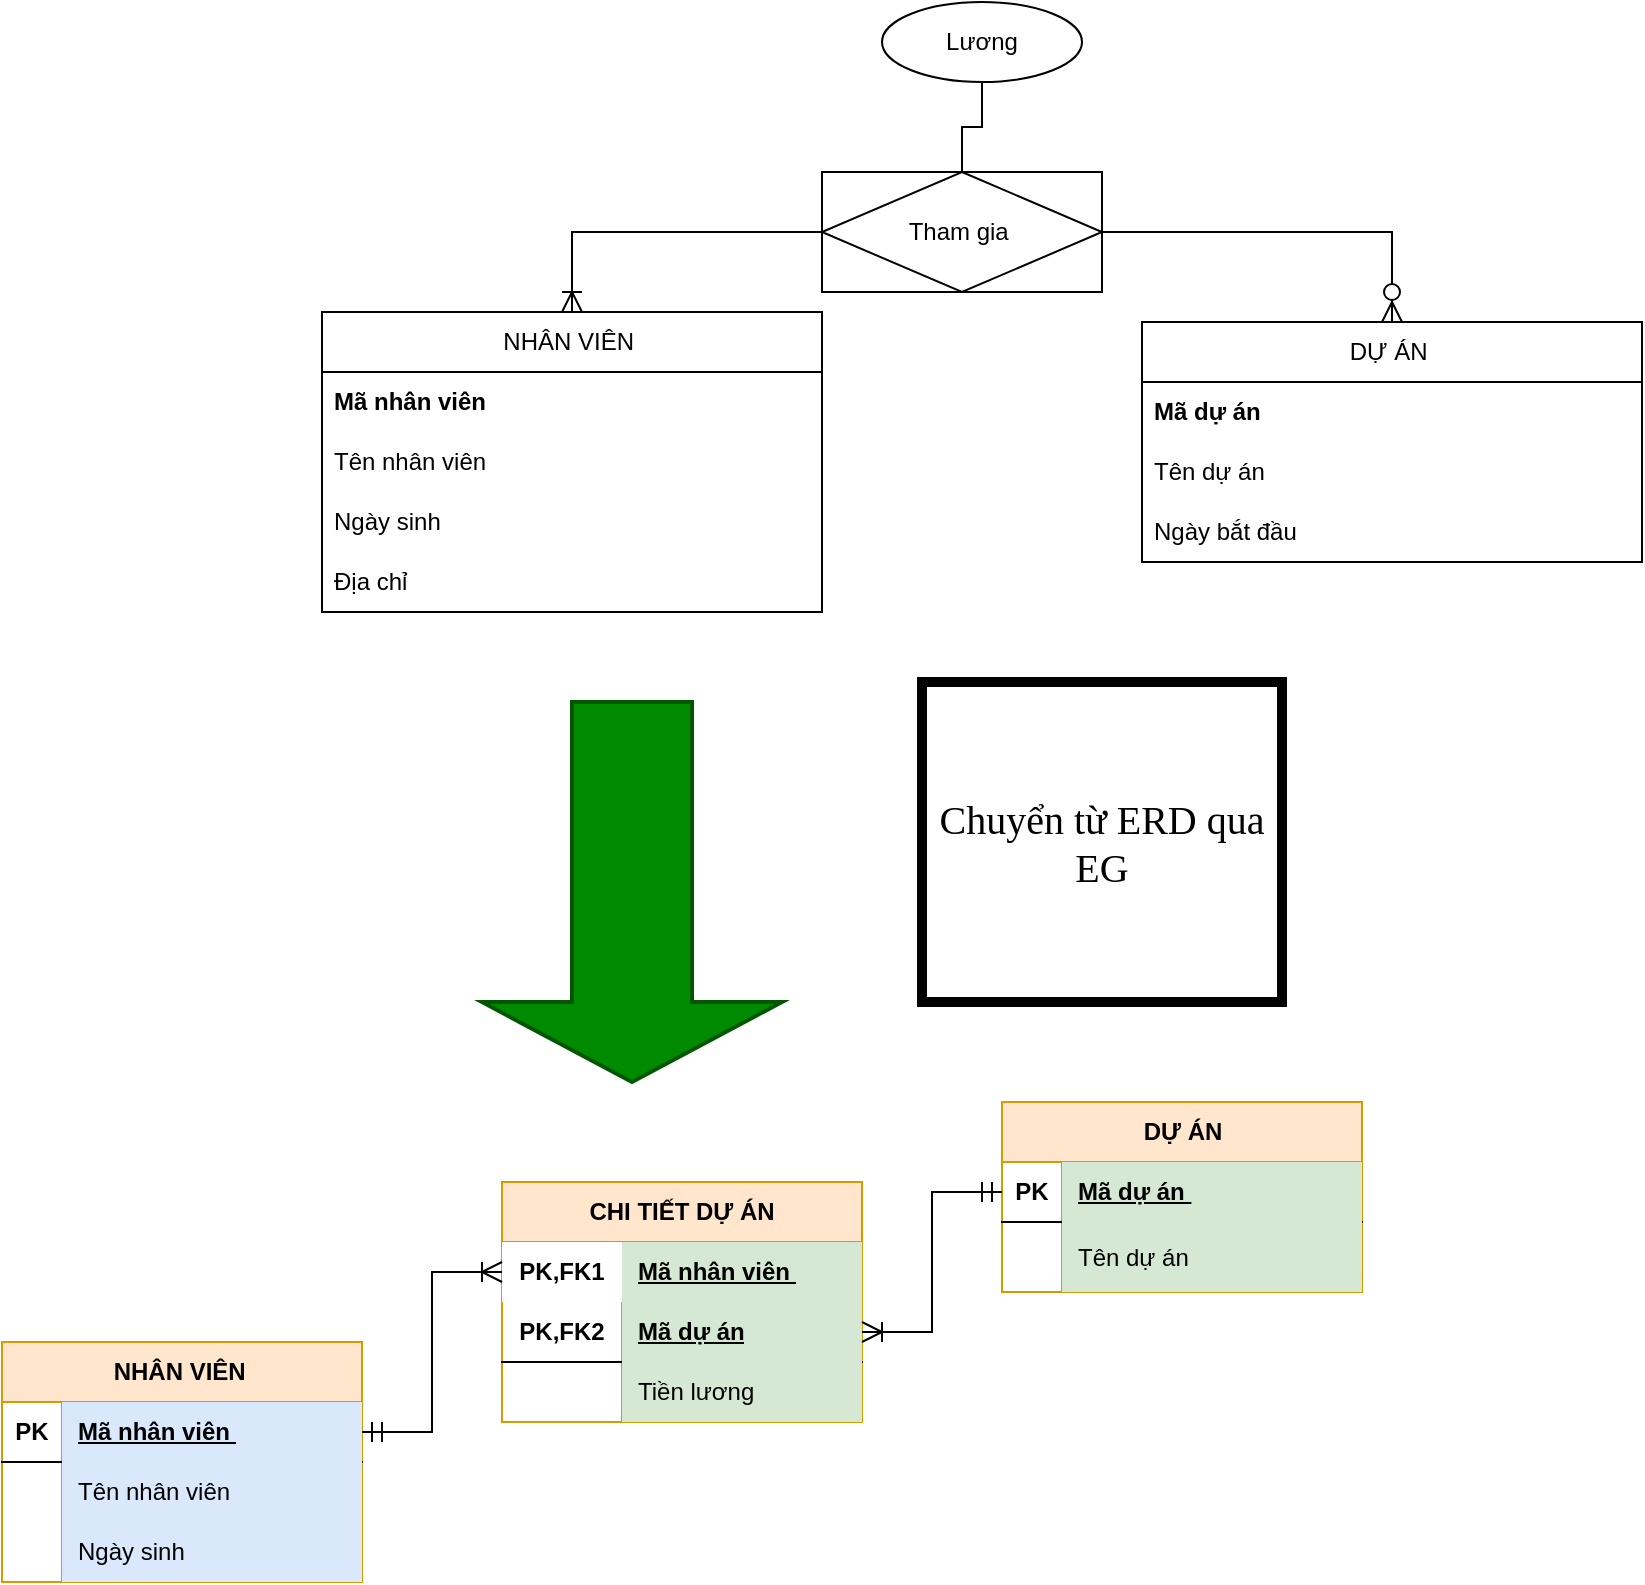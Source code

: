 <mxfile version="24.7.17" pages="4">
  <diagram name="Bài 1" id="qhs43N7DnuUcq9ViTWhs">
    <mxGraphModel dx="1459" dy="409" grid="1" gridSize="10" guides="1" tooltips="1" connect="1" arrows="1" fold="1" page="0" pageScale="1" pageWidth="827" pageHeight="1169" math="0" shadow="0">
      <root>
        <mxCell id="0" />
        <mxCell id="1" parent="0" />
        <mxCell id="9WagWzinxTcB-Vtb8PyH-4" value="NHÂN VIÊN&amp;nbsp;" style="swimlane;fontStyle=0;childLayout=stackLayout;horizontal=1;startSize=30;horizontalStack=0;resizeParent=1;resizeParentMax=0;resizeLast=0;collapsible=1;marginBottom=0;whiteSpace=wrap;html=1;" parent="1" vertex="1">
          <mxGeometry x="-370" y="215" width="250" height="150" as="geometry" />
        </mxCell>
        <mxCell id="9WagWzinxTcB-Vtb8PyH-5" value="&lt;b&gt;Mã nhân viên&lt;/b&gt;" style="text;strokeColor=none;fillColor=none;align=left;verticalAlign=middle;spacingLeft=4;spacingRight=4;overflow=hidden;points=[[0,0.5],[1,0.5]];portConstraint=eastwest;rotatable=0;whiteSpace=wrap;html=1;" parent="9WagWzinxTcB-Vtb8PyH-4" vertex="1">
          <mxGeometry y="30" width="250" height="30" as="geometry" />
        </mxCell>
        <mxCell id="9WagWzinxTcB-Vtb8PyH-6" value="Tên nhân viên" style="text;strokeColor=none;fillColor=none;align=left;verticalAlign=middle;spacingLeft=4;spacingRight=4;overflow=hidden;points=[[0,0.5],[1,0.5]];portConstraint=eastwest;rotatable=0;whiteSpace=wrap;html=1;" parent="9WagWzinxTcB-Vtb8PyH-4" vertex="1">
          <mxGeometry y="60" width="250" height="30" as="geometry" />
        </mxCell>
        <mxCell id="9WagWzinxTcB-Vtb8PyH-7" value="Ngày sinh" style="text;strokeColor=none;fillColor=none;align=left;verticalAlign=middle;spacingLeft=4;spacingRight=4;overflow=hidden;points=[[0,0.5],[1,0.5]];portConstraint=eastwest;rotatable=0;whiteSpace=wrap;html=1;" parent="9WagWzinxTcB-Vtb8PyH-4" vertex="1">
          <mxGeometry y="90" width="250" height="30" as="geometry" />
        </mxCell>
        <mxCell id="9WagWzinxTcB-Vtb8PyH-26" value="Địa chỉ&amp;nbsp;" style="text;strokeColor=none;fillColor=none;align=left;verticalAlign=middle;spacingLeft=4;spacingRight=4;overflow=hidden;points=[[0,0.5],[1,0.5]];portConstraint=eastwest;rotatable=0;whiteSpace=wrap;html=1;" parent="9WagWzinxTcB-Vtb8PyH-4" vertex="1">
          <mxGeometry y="120" width="250" height="30" as="geometry" />
        </mxCell>
        <mxCell id="9WagWzinxTcB-Vtb8PyH-17" style="edgeStyle=none;curved=1;rounded=0;orthogonalLoop=1;jettySize=auto;html=1;exitX=0.5;exitY=0;exitDx=0;exitDy=0;fontSize=12;startSize=8;endSize=8;" parent="1" edge="1">
          <mxGeometry relative="1" as="geometry">
            <mxPoint x="145" y="240" as="sourcePoint" />
            <mxPoint x="145" y="240" as="targetPoint" />
          </mxGeometry>
        </mxCell>
        <mxCell id="9WagWzinxTcB-Vtb8PyH-28" value="DỰ ÁN&amp;nbsp;" style="swimlane;fontStyle=0;childLayout=stackLayout;horizontal=1;startSize=30;horizontalStack=0;resizeParent=1;resizeParentMax=0;resizeLast=0;collapsible=1;marginBottom=0;whiteSpace=wrap;html=1;" parent="1" vertex="1">
          <mxGeometry x="40" y="220" width="250" height="120" as="geometry" />
        </mxCell>
        <mxCell id="9WagWzinxTcB-Vtb8PyH-29" value="&lt;b&gt;Mã dự án&amp;nbsp;&lt;/b&gt;" style="text;strokeColor=none;fillColor=none;align=left;verticalAlign=middle;spacingLeft=4;spacingRight=4;overflow=hidden;points=[[0,0.5],[1,0.5]];portConstraint=eastwest;rotatable=0;whiteSpace=wrap;html=1;" parent="9WagWzinxTcB-Vtb8PyH-28" vertex="1">
          <mxGeometry y="30" width="250" height="30" as="geometry" />
        </mxCell>
        <mxCell id="9WagWzinxTcB-Vtb8PyH-30" value="Tên dự án" style="text;strokeColor=none;fillColor=none;align=left;verticalAlign=middle;spacingLeft=4;spacingRight=4;overflow=hidden;points=[[0,0.5],[1,0.5]];portConstraint=eastwest;rotatable=0;whiteSpace=wrap;html=1;" parent="9WagWzinxTcB-Vtb8PyH-28" vertex="1">
          <mxGeometry y="60" width="250" height="30" as="geometry" />
        </mxCell>
        <mxCell id="9WagWzinxTcB-Vtb8PyH-31" value="Ngày bắt đầu&amp;nbsp;" style="text;strokeColor=none;fillColor=none;align=left;verticalAlign=middle;spacingLeft=4;spacingRight=4;overflow=hidden;points=[[0,0.5],[1,0.5]];portConstraint=eastwest;rotatable=0;whiteSpace=wrap;html=1;" parent="9WagWzinxTcB-Vtb8PyH-28" vertex="1">
          <mxGeometry y="90" width="250" height="30" as="geometry" />
        </mxCell>
        <mxCell id="U27UEWNikDmcOALgGc2q-2" style="edgeStyle=orthogonalEdgeStyle;rounded=0;orthogonalLoop=1;jettySize=auto;html=1;fontSize=12;startSize=8;endSize=8;endArrow=none;endFill=0;" parent="1" source="9WagWzinxTcB-Vtb8PyH-35" target="U27UEWNikDmcOALgGc2q-1" edge="1">
          <mxGeometry relative="1" as="geometry" />
        </mxCell>
        <mxCell id="9WagWzinxTcB-Vtb8PyH-35" value="Tham gia&amp;nbsp;" style="shape=associativeEntity;whiteSpace=wrap;html=1;align=center;" parent="1" vertex="1">
          <mxGeometry x="-120" y="145" width="140" height="60" as="geometry" />
        </mxCell>
        <mxCell id="9WagWzinxTcB-Vtb8PyH-36" value="" style="edgeStyle=orthogonalEdgeStyle;fontSize=12;html=1;endArrow=ERoneToMany;rounded=0;startSize=8;endSize=8;exitX=0;exitY=0.5;exitDx=0;exitDy=0;" parent="1" source="9WagWzinxTcB-Vtb8PyH-35" target="9WagWzinxTcB-Vtb8PyH-4" edge="1">
          <mxGeometry width="100" height="100" relative="1" as="geometry">
            <mxPoint x="-80" y="220" as="sourcePoint" />
            <mxPoint x="20" y="120" as="targetPoint" />
          </mxGeometry>
        </mxCell>
        <mxCell id="9WagWzinxTcB-Vtb8PyH-40" value="" style="edgeStyle=orthogonalEdgeStyle;fontSize=12;html=1;endArrow=ERzeroToMany;endFill=1;rounded=0;startSize=8;endSize=8;" parent="1" source="9WagWzinxTcB-Vtb8PyH-35" target="9WagWzinxTcB-Vtb8PyH-28" edge="1">
          <mxGeometry width="100" height="100" relative="1" as="geometry">
            <mxPoint x="-60" y="220" as="sourcePoint" />
            <mxPoint x="100" y="60" as="targetPoint" />
          </mxGeometry>
        </mxCell>
        <mxCell id="U27UEWNikDmcOALgGc2q-1" value="Lương" style="ellipse;whiteSpace=wrap;html=1;align=center;" parent="1" vertex="1">
          <mxGeometry x="-90" y="60" width="100" height="40" as="geometry" />
        </mxCell>
        <mxCell id="DhI0Xi3_434QCgPOqQrg-2" value="NHÂN VIÊN&amp;nbsp;" style="shape=table;startSize=30;container=1;collapsible=1;childLayout=tableLayout;fixedRows=1;rowLines=0;fontStyle=1;align=center;resizeLast=1;html=1;fillColor=#ffe6cc;strokeColor=#d79b00;" parent="1" vertex="1">
          <mxGeometry x="-530" y="730" width="180" height="120" as="geometry" />
        </mxCell>
        <mxCell id="DhI0Xi3_434QCgPOqQrg-3" value="" style="shape=tableRow;horizontal=0;startSize=0;swimlaneHead=0;swimlaneBody=0;fillColor=none;collapsible=0;dropTarget=0;points=[[0,0.5],[1,0.5]];portConstraint=eastwest;top=0;left=0;right=0;bottom=1;" parent="DhI0Xi3_434QCgPOqQrg-2" vertex="1">
          <mxGeometry y="30" width="180" height="30" as="geometry" />
        </mxCell>
        <mxCell id="DhI0Xi3_434QCgPOqQrg-4" value="PK" style="shape=partialRectangle;connectable=0;fillColor=none;top=0;left=0;bottom=0;right=0;fontStyle=1;overflow=hidden;whiteSpace=wrap;html=1;" parent="DhI0Xi3_434QCgPOqQrg-3" vertex="1">
          <mxGeometry width="30" height="30" as="geometry">
            <mxRectangle width="30" height="30" as="alternateBounds" />
          </mxGeometry>
        </mxCell>
        <mxCell id="DhI0Xi3_434QCgPOqQrg-5" value="Mã nhân viên&amp;nbsp;" style="shape=partialRectangle;connectable=0;fillColor=#dae8fc;top=0;left=0;bottom=0;right=0;align=left;spacingLeft=6;fontStyle=5;overflow=hidden;whiteSpace=wrap;html=1;strokeColor=#6c8ebf;" parent="DhI0Xi3_434QCgPOqQrg-3" vertex="1">
          <mxGeometry x="30" width="150" height="30" as="geometry">
            <mxRectangle width="150" height="30" as="alternateBounds" />
          </mxGeometry>
        </mxCell>
        <mxCell id="DhI0Xi3_434QCgPOqQrg-6" value="" style="shape=tableRow;horizontal=0;startSize=0;swimlaneHead=0;swimlaneBody=0;fillColor=none;collapsible=0;dropTarget=0;points=[[0,0.5],[1,0.5]];portConstraint=eastwest;top=0;left=0;right=0;bottom=0;" parent="DhI0Xi3_434QCgPOqQrg-2" vertex="1">
          <mxGeometry y="60" width="180" height="30" as="geometry" />
        </mxCell>
        <mxCell id="DhI0Xi3_434QCgPOqQrg-7" value="" style="shape=partialRectangle;connectable=0;fillColor=none;top=0;left=0;bottom=0;right=0;editable=1;overflow=hidden;whiteSpace=wrap;html=1;" parent="DhI0Xi3_434QCgPOqQrg-6" vertex="1">
          <mxGeometry width="30" height="30" as="geometry">
            <mxRectangle width="30" height="30" as="alternateBounds" />
          </mxGeometry>
        </mxCell>
        <mxCell id="DhI0Xi3_434QCgPOqQrg-8" value="Tên nhân viên&amp;nbsp;" style="shape=partialRectangle;connectable=0;fillColor=#dae8fc;top=0;left=0;bottom=0;right=0;align=left;spacingLeft=6;overflow=hidden;whiteSpace=wrap;html=1;strokeColor=#6c8ebf;" parent="DhI0Xi3_434QCgPOqQrg-6" vertex="1">
          <mxGeometry x="30" width="150" height="30" as="geometry">
            <mxRectangle width="150" height="30" as="alternateBounds" />
          </mxGeometry>
        </mxCell>
        <mxCell id="DhI0Xi3_434QCgPOqQrg-9" value="" style="shape=tableRow;horizontal=0;startSize=0;swimlaneHead=0;swimlaneBody=0;fillColor=none;collapsible=0;dropTarget=0;points=[[0,0.5],[1,0.5]];portConstraint=eastwest;top=0;left=0;right=0;bottom=0;" parent="DhI0Xi3_434QCgPOqQrg-2" vertex="1">
          <mxGeometry y="90" width="180" height="30" as="geometry" />
        </mxCell>
        <mxCell id="DhI0Xi3_434QCgPOqQrg-10" value="" style="shape=partialRectangle;connectable=0;fillColor=none;top=0;left=0;bottom=0;right=0;editable=1;overflow=hidden;whiteSpace=wrap;html=1;" parent="DhI0Xi3_434QCgPOqQrg-9" vertex="1">
          <mxGeometry width="30" height="30" as="geometry">
            <mxRectangle width="30" height="30" as="alternateBounds" />
          </mxGeometry>
        </mxCell>
        <mxCell id="DhI0Xi3_434QCgPOqQrg-11" value="Ngày sinh&amp;nbsp;" style="shape=partialRectangle;connectable=0;fillColor=#dae8fc;top=0;left=0;bottom=0;right=0;align=left;spacingLeft=6;overflow=hidden;whiteSpace=wrap;html=1;strokeColor=#6c8ebf;" parent="DhI0Xi3_434QCgPOqQrg-9" vertex="1">
          <mxGeometry x="30" width="150" height="30" as="geometry">
            <mxRectangle width="150" height="30" as="alternateBounds" />
          </mxGeometry>
        </mxCell>
        <mxCell id="p_F6S2rywrwfM4tDjWtc-7" value="DỰ ÁN" style="shape=table;startSize=30;container=1;collapsible=1;childLayout=tableLayout;fixedRows=1;rowLines=0;fontStyle=1;align=center;resizeLast=1;html=1;fillColor=#ffe6cc;strokeColor=#d79b00;" parent="1" vertex="1">
          <mxGeometry x="-30" y="610" width="180" height="95" as="geometry" />
        </mxCell>
        <mxCell id="p_F6S2rywrwfM4tDjWtc-8" value="" style="shape=tableRow;horizontal=0;startSize=0;swimlaneHead=0;swimlaneBody=0;fillColor=none;collapsible=0;dropTarget=0;points=[[0,0.5],[1,0.5]];portConstraint=eastwest;top=0;left=0;right=0;bottom=1;" parent="p_F6S2rywrwfM4tDjWtc-7" vertex="1">
          <mxGeometry y="30" width="180" height="30" as="geometry" />
        </mxCell>
        <mxCell id="p_F6S2rywrwfM4tDjWtc-9" value="PK" style="shape=partialRectangle;connectable=0;fillColor=none;top=0;left=0;bottom=0;right=0;fontStyle=1;overflow=hidden;whiteSpace=wrap;html=1;" parent="p_F6S2rywrwfM4tDjWtc-8" vertex="1">
          <mxGeometry width="30" height="30" as="geometry">
            <mxRectangle width="30" height="30" as="alternateBounds" />
          </mxGeometry>
        </mxCell>
        <mxCell id="p_F6S2rywrwfM4tDjWtc-10" value="Mã dự án&amp;nbsp;" style="shape=partialRectangle;connectable=0;fillColor=#d5e8d4;top=0;left=0;bottom=0;right=0;align=left;spacingLeft=6;fontStyle=5;overflow=hidden;whiteSpace=wrap;html=1;strokeColor=#82b366;" parent="p_F6S2rywrwfM4tDjWtc-8" vertex="1">
          <mxGeometry x="30" width="150" height="30" as="geometry">
            <mxRectangle width="150" height="30" as="alternateBounds" />
          </mxGeometry>
        </mxCell>
        <mxCell id="p_F6S2rywrwfM4tDjWtc-11" value="" style="shape=tableRow;horizontal=0;startSize=0;swimlaneHead=0;swimlaneBody=0;fillColor=none;collapsible=0;dropTarget=0;points=[[0,0.5],[1,0.5]];portConstraint=eastwest;top=0;left=0;right=0;bottom=0;" parent="p_F6S2rywrwfM4tDjWtc-7" vertex="1">
          <mxGeometry y="60" width="180" height="35" as="geometry" />
        </mxCell>
        <mxCell id="p_F6S2rywrwfM4tDjWtc-12" value="" style="shape=partialRectangle;connectable=0;fillColor=none;top=0;left=0;bottom=0;right=0;editable=1;overflow=hidden;whiteSpace=wrap;html=1;" parent="p_F6S2rywrwfM4tDjWtc-11" vertex="1">
          <mxGeometry width="30" height="35" as="geometry">
            <mxRectangle width="30" height="35" as="alternateBounds" />
          </mxGeometry>
        </mxCell>
        <mxCell id="p_F6S2rywrwfM4tDjWtc-13" value="Tên dự án&amp;nbsp;" style="shape=partialRectangle;connectable=0;fillColor=#d5e8d4;top=0;left=0;bottom=0;right=0;align=left;spacingLeft=6;overflow=hidden;whiteSpace=wrap;html=1;strokeColor=#82b366;" parent="p_F6S2rywrwfM4tDjWtc-11" vertex="1">
          <mxGeometry x="30" width="150" height="35" as="geometry">
            <mxRectangle width="150" height="35" as="alternateBounds" />
          </mxGeometry>
        </mxCell>
        <mxCell id="p_F6S2rywrwfM4tDjWtc-36" value="CHI TIẾT DỰ ÁN" style="shape=table;startSize=30;container=1;collapsible=1;childLayout=tableLayout;fixedRows=1;rowLines=0;fontStyle=1;align=center;resizeLast=1;html=1;whiteSpace=wrap;fillColor=#ffe6cc;strokeColor=#d79b00;" parent="1" vertex="1">
          <mxGeometry x="-280" y="650" width="180" height="120" as="geometry" />
        </mxCell>
        <mxCell id="p_F6S2rywrwfM4tDjWtc-37" value="" style="shape=tableRow;horizontal=0;startSize=0;swimlaneHead=0;swimlaneBody=0;fillColor=#d5e8d4;collapsible=0;dropTarget=0;points=[[0,0.5],[1,0.5]];portConstraint=eastwest;top=0;left=0;right=0;bottom=0;html=1;strokeColor=#82b366;" parent="p_F6S2rywrwfM4tDjWtc-36" vertex="1">
          <mxGeometry y="30" width="180" height="30" as="geometry" />
        </mxCell>
        <mxCell id="p_F6S2rywrwfM4tDjWtc-38" value="PK,FK1" style="shape=partialRectangle;connectable=0;top=0;left=0;bottom=0;right=0;fontStyle=1;overflow=hidden;html=1;whiteSpace=wrap;" parent="p_F6S2rywrwfM4tDjWtc-37" vertex="1">
          <mxGeometry width="60" height="30" as="geometry">
            <mxRectangle width="60" height="30" as="alternateBounds" />
          </mxGeometry>
        </mxCell>
        <mxCell id="p_F6S2rywrwfM4tDjWtc-39" value="Mã nhân viên&amp;nbsp;" style="shape=partialRectangle;connectable=0;fillColor=none;top=0;left=0;bottom=0;right=0;align=left;spacingLeft=6;fontStyle=5;overflow=hidden;html=1;whiteSpace=wrap;" parent="p_F6S2rywrwfM4tDjWtc-37" vertex="1">
          <mxGeometry x="60" width="120" height="30" as="geometry">
            <mxRectangle width="120" height="30" as="alternateBounds" />
          </mxGeometry>
        </mxCell>
        <mxCell id="p_F6S2rywrwfM4tDjWtc-40" value="" style="shape=tableRow;horizontal=0;startSize=0;swimlaneHead=0;swimlaneBody=0;fillColor=none;collapsible=0;dropTarget=0;points=[[0,0.5],[1,0.5]];portConstraint=eastwest;top=0;left=0;right=0;bottom=1;html=1;" parent="p_F6S2rywrwfM4tDjWtc-36" vertex="1">
          <mxGeometry y="60" width="180" height="30" as="geometry" />
        </mxCell>
        <mxCell id="p_F6S2rywrwfM4tDjWtc-41" value="PK,FK2" style="shape=partialRectangle;connectable=0;fillColor=none;top=0;left=0;bottom=0;right=0;fontStyle=1;overflow=hidden;html=1;whiteSpace=wrap;" parent="p_F6S2rywrwfM4tDjWtc-40" vertex="1">
          <mxGeometry width="60" height="30" as="geometry">
            <mxRectangle width="60" height="30" as="alternateBounds" />
          </mxGeometry>
        </mxCell>
        <mxCell id="p_F6S2rywrwfM4tDjWtc-42" value="Mã dự án" style="shape=partialRectangle;connectable=0;fillColor=#d5e8d4;top=0;left=0;bottom=0;right=0;align=left;spacingLeft=6;fontStyle=5;overflow=hidden;html=1;whiteSpace=wrap;strokeColor=#82b366;" parent="p_F6S2rywrwfM4tDjWtc-40" vertex="1">
          <mxGeometry x="60" width="120" height="30" as="geometry">
            <mxRectangle width="120" height="30" as="alternateBounds" />
          </mxGeometry>
        </mxCell>
        <mxCell id="p_F6S2rywrwfM4tDjWtc-43" value="" style="shape=tableRow;horizontal=0;startSize=0;swimlaneHead=0;swimlaneBody=0;fillColor=none;collapsible=0;dropTarget=0;points=[[0,0.5],[1,0.5]];portConstraint=eastwest;top=0;left=0;right=0;bottom=0;html=1;" parent="p_F6S2rywrwfM4tDjWtc-36" vertex="1">
          <mxGeometry y="90" width="180" height="30" as="geometry" />
        </mxCell>
        <mxCell id="p_F6S2rywrwfM4tDjWtc-44" value="" style="shape=partialRectangle;connectable=0;fillColor=none;top=0;left=0;bottom=0;right=0;editable=1;overflow=hidden;html=1;whiteSpace=wrap;" parent="p_F6S2rywrwfM4tDjWtc-43" vertex="1">
          <mxGeometry width="60" height="30" as="geometry">
            <mxRectangle width="60" height="30" as="alternateBounds" />
          </mxGeometry>
        </mxCell>
        <mxCell id="p_F6S2rywrwfM4tDjWtc-45" value="Tiền lương" style="shape=partialRectangle;connectable=0;fillColor=#d5e8d4;top=0;left=0;bottom=0;right=0;align=left;spacingLeft=6;overflow=hidden;html=1;whiteSpace=wrap;strokeColor=#82b366;" parent="p_F6S2rywrwfM4tDjWtc-43" vertex="1">
          <mxGeometry x="60" width="120" height="30" as="geometry">
            <mxRectangle width="120" height="30" as="alternateBounds" />
          </mxGeometry>
        </mxCell>
        <mxCell id="p_F6S2rywrwfM4tDjWtc-52" value="" style="edgeStyle=orthogonalEdgeStyle;fontSize=12;html=1;endArrow=ERoneToMany;startArrow=ERmandOne;rounded=0;startSize=8;endSize=8;" parent="1" source="DhI0Xi3_434QCgPOqQrg-3" target="p_F6S2rywrwfM4tDjWtc-37" edge="1">
          <mxGeometry width="100" height="100" relative="1" as="geometry">
            <mxPoint x="-270" y="640" as="sourcePoint" />
            <mxPoint x="-170" y="540" as="targetPoint" />
          </mxGeometry>
        </mxCell>
        <mxCell id="p_F6S2rywrwfM4tDjWtc-53" value="" style="edgeStyle=orthogonalEdgeStyle;fontSize=12;html=1;endArrow=ERoneToMany;startArrow=ERmandOne;rounded=0;startSize=8;endSize=8;" parent="1" source="p_F6S2rywrwfM4tDjWtc-8" target="p_F6S2rywrwfM4tDjWtc-40" edge="1">
          <mxGeometry width="100" height="100" relative="1" as="geometry">
            <mxPoint x="-40" y="760" as="sourcePoint" />
            <mxPoint x="80" y="810" as="targetPoint" />
          </mxGeometry>
        </mxCell>
        <mxCell id="p_F6S2rywrwfM4tDjWtc-55" value="" style="verticalLabelPosition=bottom;verticalAlign=top;html=1;strokeWidth=2;shape=mxgraph.arrows2.arrow;dy=0.6;dx=40;notch=0;rotation=90;fillColor=#008a00;fontColor=#ffffff;strokeColor=#005700;" parent="1" vertex="1">
          <mxGeometry x="-310" y="430" width="190" height="150" as="geometry" />
        </mxCell>
        <mxCell id="p_F6S2rywrwfM4tDjWtc-56" value="&lt;font face=&quot;Times New Roman&quot; style=&quot;font-size: 20px;&quot;&gt;Chuyển từ ERD qua EG&lt;/font&gt;" style="rounded=0;whiteSpace=wrap;html=1;strokeWidth=5;" parent="1" vertex="1">
          <mxGeometry x="-70" y="400" width="180" height="160" as="geometry" />
        </mxCell>
      </root>
    </mxGraphModel>
  </diagram>
  <diagram id="KjhQIJJynIvsZzg0spZp" name="Bài 2">
    <mxGraphModel dx="1859" dy="809" grid="1" gridSize="10" guides="1" tooltips="1" connect="1" arrows="1" fold="1" page="0" pageScale="1" pageWidth="827" pageHeight="1169" math="0" shadow="0">
      <root>
        <mxCell id="0" />
        <mxCell id="1" parent="0" />
        <mxCell id="bBmzQvag57nKuMDm7wRF-51" value="KHÁCH HÀNG" style="swimlane;fontStyle=0;childLayout=stackLayout;horizontal=1;startSize=26;horizontalStack=0;resizeParent=1;resizeParentMax=0;resizeLast=0;collapsible=1;marginBottom=0;align=center;fontSize=14;fontFamily=Times New Roman;fillColor=#d5e8d4;strokeColor=#82b366;" parent="1" vertex="1">
          <mxGeometry x="-640" y="235" width="160" height="116" as="geometry" />
        </mxCell>
        <mxCell id="bBmzQvag57nKuMDm7wRF-52" value="Mã khách hàng&amp;nbsp;" style="text;strokeColor=none;fillColor=none;spacingLeft=4;spacingRight=4;overflow=hidden;rotatable=0;points=[[0,0.5],[1,0.5]];portConstraint=eastwest;fontSize=12;whiteSpace=wrap;html=1;fontFamily=Times New Roman;" parent="bBmzQvag57nKuMDm7wRF-51" vertex="1">
          <mxGeometry y="26" width="160" height="30" as="geometry" />
        </mxCell>
        <mxCell id="bBmzQvag57nKuMDm7wRF-53" value="Tên khách hàng&amp;nbsp;" style="text;strokeColor=none;fillColor=none;spacingLeft=4;spacingRight=4;overflow=hidden;rotatable=0;points=[[0,0.5],[1,0.5]];portConstraint=eastwest;fontSize=12;whiteSpace=wrap;html=1;fontFamily=Times New Roman;" parent="bBmzQvag57nKuMDm7wRF-51" vertex="1">
          <mxGeometry y="56" width="160" height="30" as="geometry" />
        </mxCell>
        <mxCell id="bBmzQvag57nKuMDm7wRF-61" value="Địa chỉ&amp;nbsp;" style="text;strokeColor=none;fillColor=none;spacingLeft=4;spacingRight=4;overflow=hidden;rotatable=0;points=[[0,0.5],[1,0.5]];portConstraint=eastwest;fontSize=12;whiteSpace=wrap;html=1;fontFamily=Times New Roman;" parent="bBmzQvag57nKuMDm7wRF-51" vertex="1">
          <mxGeometry y="86" width="160" height="30" as="geometry" />
        </mxCell>
        <mxCell id="bBmzQvag57nKuMDm7wRF-54" value="Quan hệ nhiều nhiều (có thuộc tính )" style="rounded=0;whiteSpace=wrap;html=1;strokeWidth=5;fontFamily=Times New Roman;" parent="1" vertex="1">
          <mxGeometry x="-520" y="-30" width="160" height="60" as="geometry" />
        </mxCell>
        <mxCell id="bBmzQvag57nKuMDm7wRF-55" value="MẶT HÀNG" style="swimlane;fontStyle=0;childLayout=stackLayout;horizontal=1;startSize=26;horizontalStack=0;resizeParent=1;resizeParentMax=0;resizeLast=0;collapsible=1;marginBottom=0;align=center;fontSize=14;fontFamily=Times New Roman;fillColor=#d5e8d4;strokeColor=#82b366;" parent="1" vertex="1">
          <mxGeometry x="-90" y="220" width="160" height="146" as="geometry" />
        </mxCell>
        <mxCell id="bBmzQvag57nKuMDm7wRF-56" value="&lt;b&gt;Mã mặt hàng&lt;/b&gt;" style="text;strokeColor=none;fillColor=none;spacingLeft=4;spacingRight=4;overflow=hidden;rotatable=0;points=[[0,0.5],[1,0.5]];portConstraint=eastwest;fontSize=12;whiteSpace=wrap;html=1;fontFamily=Times New Roman;" parent="bBmzQvag57nKuMDm7wRF-55" vertex="1">
          <mxGeometry y="26" width="160" height="30" as="geometry" />
        </mxCell>
        <mxCell id="bBmzQvag57nKuMDm7wRF-57" value="Đặt tả&amp;nbsp;" style="text;strokeColor=none;fillColor=none;spacingLeft=4;spacingRight=4;overflow=hidden;rotatable=0;points=[[0,0.5],[1,0.5]];portConstraint=eastwest;fontSize=12;whiteSpace=wrap;html=1;fontFamily=Times New Roman;" parent="bBmzQvag57nKuMDm7wRF-55" vertex="1">
          <mxGeometry y="56" width="160" height="30" as="geometry" />
        </mxCell>
        <mxCell id="bBmzQvag57nKuMDm7wRF-58" value="Giá&amp;nbsp;" style="text;strokeColor=none;fillColor=none;spacingLeft=4;spacingRight=4;overflow=hidden;rotatable=0;points=[[0,0.5],[1,0.5]];portConstraint=eastwest;fontSize=12;whiteSpace=wrap;html=1;fontFamily=Times New Roman;" parent="bBmzQvag57nKuMDm7wRF-55" vertex="1">
          <mxGeometry y="86" width="160" height="30" as="geometry" />
        </mxCell>
        <mxCell id="bBmzQvag57nKuMDm7wRF-59" value="Tính trạng" style="text;strokeColor=none;fillColor=none;spacingLeft=4;spacingRight=4;overflow=hidden;rotatable=0;points=[[0,0.5],[1,0.5]];portConstraint=eastwest;fontSize=12;whiteSpace=wrap;html=1;fontFamily=Times New Roman;" parent="bBmzQvag57nKuMDm7wRF-55" vertex="1">
          <mxGeometry y="116" width="160" height="30" as="geometry" />
        </mxCell>
        <mxCell id="bBmzQvag57nKuMDm7wRF-60" value="Sơ đồ ERD" style="rounded=0;whiteSpace=wrap;html=1;strokeWidth=5;fontFamily=Times New Roman;" parent="1" vertex="1">
          <mxGeometry x="-240" y="-70" width="120" height="60" as="geometry" />
        </mxCell>
        <mxCell id="bBmzQvag57nKuMDm7wRF-62" value="Mỗi khách hàng mua ít nhất 1 hay&amp;nbsp; nhiều nhất nhiều&amp;nbsp;" style="rounded=0;whiteSpace=wrap;html=1;strokeWidth=5;fontFamily=Times New Roman;" parent="1" vertex="1">
          <mxGeometry x="-635" y="169" width="150" height="66" as="geometry" />
        </mxCell>
        <mxCell id="bBmzQvag57nKuMDm7wRF-63" value="" style="edgeStyle=orthogonalEdgeStyle;fontSize=12;html=1;endArrow=ERoneToMany;startArrow=none;rounded=0;startSize=8;endSize=8;startFill=0;exitX=0;exitY=0.5;exitDx=0;exitDy=0;fontFamily=Times New Roman;" parent="1" source="d3uKNSylR1Rwk-7e_hoS-13" target="bBmzQvag57nKuMDm7wRF-51" edge="1">
          <mxGeometry width="100" height="100" relative="1" as="geometry">
            <mxPoint x="-360" y="210" as="sourcePoint" />
            <mxPoint x="-160" y="180" as="targetPoint" />
          </mxGeometry>
        </mxCell>
        <mxCell id="bBmzQvag57nKuMDm7wRF-64" value="Mỗi mặt hàng có thể 0 có người mua hay nhiều người mua&amp;nbsp;" style="rounded=0;whiteSpace=wrap;html=1;strokeWidth=5;fontFamily=Times New Roman;" parent="1" vertex="1">
          <mxGeometry x="-85" y="110" width="150" height="100" as="geometry" />
        </mxCell>
        <mxCell id="bBmzQvag57nKuMDm7wRF-66" value="" style="edgeStyle=orthogonalEdgeStyle;fontSize=12;html=1;endArrow=none;startArrow=ERzeroToMany;rounded=0;startSize=8;endSize=8;endFill=0;entryX=1;entryY=0.5;entryDx=0;entryDy=0;fontFamily=Times New Roman;" parent="1" source="bBmzQvag57nKuMDm7wRF-55" target="d3uKNSylR1Rwk-7e_hoS-13" edge="1">
          <mxGeometry width="100" height="100" relative="1" as="geometry">
            <mxPoint x="-90" y="293" as="sourcePoint" />
            <mxPoint x="-220.0" y="210" as="targetPoint" />
          </mxGeometry>
        </mxCell>
        <mxCell id="bBmzQvag57nKuMDm7wRF-71" style="edgeStyle=none;curved=1;rounded=0;orthogonalLoop=1;jettySize=auto;html=1;entryX=0.5;entryY=0;entryDx=0;entryDy=0;fontSize=12;startSize=8;endSize=8;fontFamily=Times New Roman;" parent="1" source="d3uKNSylR1Rwk-7e_hoS-13" target="bBmzQvag57nKuMDm7wRF-67" edge="1">
          <mxGeometry relative="1" as="geometry">
            <mxPoint x="-326" y="180" as="sourcePoint" />
          </mxGeometry>
        </mxCell>
        <mxCell id="bBmzQvag57nKuMDm7wRF-72" style="edgeStyle=none;curved=1;rounded=0;orthogonalLoop=1;jettySize=auto;html=1;entryX=0.5;entryY=0;entryDx=0;entryDy=0;fontSize=12;startSize=8;endSize=8;fontFamily=Times New Roman;" parent="1" source="d3uKNSylR1Rwk-7e_hoS-13" target="bBmzQvag57nKuMDm7wRF-68" edge="1">
          <mxGeometry relative="1" as="geometry">
            <mxPoint x="-290" y="180" as="sourcePoint" />
          </mxGeometry>
        </mxCell>
        <mxCell id="bBmzQvag57nKuMDm7wRF-73" style="edgeStyle=none;curved=1;rounded=0;orthogonalLoop=1;jettySize=auto;html=1;entryX=0.5;entryY=0;entryDx=0;entryDy=0;fontSize=12;startSize=8;endSize=8;fontFamily=Times New Roman;" parent="1" source="d3uKNSylR1Rwk-7e_hoS-13" target="bBmzQvag57nKuMDm7wRF-69" edge="1">
          <mxGeometry relative="1" as="geometry">
            <mxPoint x="-260.0" y="180" as="sourcePoint" />
          </mxGeometry>
        </mxCell>
        <mxCell id="bBmzQvag57nKuMDm7wRF-67" value="Giá mua&amp;nbsp;" style="ellipse;whiteSpace=wrap;html=1;align=center;fillColor=#e1d5e7;strokeColor=#9673a6;fontFamily=Times New Roman;" parent="1" vertex="1">
          <mxGeometry x="-520" y="60" width="100" height="40" as="geometry" />
        </mxCell>
        <mxCell id="bBmzQvag57nKuMDm7wRF-68" value="Ngày mua&amp;nbsp;" style="ellipse;whiteSpace=wrap;html=1;align=center;fillColor=#e1d5e7;strokeColor=#9673a6;fontFamily=Times New Roman;" parent="1" vertex="1">
          <mxGeometry x="-340" y="30" width="100" height="40" as="geometry" />
        </mxCell>
        <mxCell id="bBmzQvag57nKuMDm7wRF-69" value="Tính trạng" style="ellipse;whiteSpace=wrap;html=1;align=center;fillColor=#e1d5e7;strokeColor=#9673a6;fontFamily=Times New Roman;" parent="1" vertex="1">
          <mxGeometry x="-190" y="60" width="100" height="40" as="geometry" />
        </mxCell>
        <mxCell id="bBmzQvag57nKuMDm7wRF-75" value="" style="edgeStyle=orthogonalEdgeStyle;fontSize=12;html=1;endArrow=ERzeroToMany;endFill=1;rounded=0;startSize=8;endSize=8;exitX=1;exitY=0.5;exitDx=0;exitDy=0;fontFamily=Times New Roman;" parent="1" source="d3uKNSylR1Rwk-7e_hoS-12" target="bBmzQvag57nKuMDm7wRF-55" edge="1">
          <mxGeometry width="100" height="100" relative="1" as="geometry">
            <mxPoint x="-210.0" y="400" as="sourcePoint" />
            <mxPoint x="-280" y="390" as="targetPoint" />
          </mxGeometry>
        </mxCell>
        <mxCell id="bBmzQvag57nKuMDm7wRF-76" value="" style="edgeStyle=orthogonalEdgeStyle;fontSize=12;html=1;endArrow=ERoneToMany;rounded=0;startSize=8;endSize=8;exitX=0;exitY=0.5;exitDx=0;exitDy=0;fontFamily=Times New Roman;" parent="1" source="d3uKNSylR1Rwk-7e_hoS-12" target="bBmzQvag57nKuMDm7wRF-51" edge="1">
          <mxGeometry width="100" height="100" relative="1" as="geometry">
            <mxPoint x="-350" y="400" as="sourcePoint" />
            <mxPoint x="-290" y="350" as="targetPoint" />
          </mxGeometry>
        </mxCell>
        <mxCell id="d3uKNSylR1Rwk-7e_hoS-1" value="Tiền hoa hồng&amp;nbsp;" style="ellipse;whiteSpace=wrap;html=1;align=center;fillColor=#e1d5e7;strokeColor=#9673a6;fontFamily=Times New Roman;" parent="1" vertex="1">
          <mxGeometry x="-550" y="500" width="100" height="60" as="geometry" />
        </mxCell>
        <mxCell id="d3uKNSylR1Rwk-7e_hoS-2" value="Giá bán&amp;nbsp;" style="ellipse;whiteSpace=wrap;html=1;align=center;fillColor=#e1d5e7;strokeColor=#9673a6;fontFamily=Times New Roman;" parent="1" vertex="1">
          <mxGeometry x="-410" y="550" width="100" height="50" as="geometry" />
        </mxCell>
        <mxCell id="d3uKNSylR1Rwk-7e_hoS-3" value="Thuế&amp;nbsp;" style="ellipse;whiteSpace=wrap;html=1;align=center;fillColor=#e1d5e7;strokeColor=#9673a6;fontFamily=Times New Roman;" parent="1" vertex="1">
          <mxGeometry x="-80" y="500" width="100" height="60" as="geometry" />
        </mxCell>
        <mxCell id="d3uKNSylR1Rwk-7e_hoS-4" value="Ngày bán&amp;nbsp;" style="ellipse;whiteSpace=wrap;html=1;align=center;fillColor=#e1d5e7;strokeColor=#9673a6;fontFamily=Times New Roman;" parent="1" vertex="1">
          <mxGeometry x="-240" y="550" width="100" height="50" as="geometry" />
        </mxCell>
        <mxCell id="d3uKNSylR1Rwk-7e_hoS-5" style="edgeStyle=none;curved=1;rounded=0;orthogonalLoop=1;jettySize=auto;html=1;fontSize=12;startSize=8;endSize=8;endArrow=none;endFill=0;fontFamily=Times New Roman;" parent="1" source="d3uKNSylR1Rwk-7e_hoS-4" target="d3uKNSylR1Rwk-7e_hoS-12" edge="1">
          <mxGeometry relative="1" as="geometry">
            <mxPoint x="-340" y="645.5" as="sourcePoint" />
            <mxPoint x="-264.571" y="430" as="targetPoint" />
          </mxGeometry>
        </mxCell>
        <mxCell id="d3uKNSylR1Rwk-7e_hoS-6" style="edgeStyle=none;curved=1;rounded=0;orthogonalLoop=1;jettySize=auto;html=1;fontSize=12;startSize=8;endSize=8;endArrow=none;endFill=0;fontFamily=Times New Roman;" parent="1" source="d3uKNSylR1Rwk-7e_hoS-3" target="d3uKNSylR1Rwk-7e_hoS-12" edge="1">
          <mxGeometry relative="1" as="geometry">
            <mxPoint x="-240" y="631" as="sourcePoint" />
            <mxPoint x="-222.308" y="430" as="targetPoint" />
          </mxGeometry>
        </mxCell>
        <mxCell id="d3uKNSylR1Rwk-7e_hoS-7" style="edgeStyle=none;curved=1;rounded=0;orthogonalLoop=1;jettySize=auto;html=1;fontSize=12;startSize=8;endSize=8;endArrow=none;endFill=0;fontFamily=Times New Roman;" parent="1" source="d3uKNSylR1Rwk-7e_hoS-2" target="d3uKNSylR1Rwk-7e_hoS-12" edge="1">
          <mxGeometry relative="1" as="geometry">
            <mxPoint x="-470" y="621" as="sourcePoint" />
            <mxPoint x="-293.714" y="430" as="targetPoint" />
          </mxGeometry>
        </mxCell>
        <mxCell id="d3uKNSylR1Rwk-7e_hoS-8" style="edgeStyle=none;curved=1;rounded=0;orthogonalLoop=1;jettySize=auto;html=1;fontSize=12;startSize=8;endSize=8;endArrow=none;endFill=0;fontFamily=Times New Roman;" parent="1" source="d3uKNSylR1Rwk-7e_hoS-1" target="d3uKNSylR1Rwk-7e_hoS-12" edge="1">
          <mxGeometry relative="1" as="geometry">
            <mxPoint x="-420" y="600" as="sourcePoint" />
            <mxPoint x="-330.769" y="430" as="targetPoint" />
          </mxGeometry>
        </mxCell>
        <mxCell id="d3uKNSylR1Rwk-7e_hoS-12" value="Bán" style="shape=rhombus;perimeter=rhombusPerimeter;whiteSpace=wrap;html=1;align=center;fillColor=#008a00;strokeColor=#005700;fontFamily=Times New Roman;" parent="1" vertex="1">
          <mxGeometry x="-350" y="390" width="120" height="60" as="geometry" />
        </mxCell>
        <mxCell id="d3uKNSylR1Rwk-7e_hoS-13" value="Mua" style="shape=rhombus;perimeter=rhombusPerimeter;whiteSpace=wrap;html=1;align=center;fillColor=#008a00;strokeColor=#005700;fontFamily=Times New Roman;" parent="1" vertex="1">
          <mxGeometry x="-340" y="190" width="120" height="60" as="geometry" />
        </mxCell>
        <mxCell id="Imp9iJiyCljEq4ADmny--1" value="KHÁCH HÀNG" style="shape=table;startSize=30;container=1;collapsible=1;childLayout=tableLayout;fixedRows=1;rowLines=0;fontStyle=1;align=center;resizeLast=1;html=1;fillColor=#d5e8d4;strokeColor=#82b366;fontFamily=Times New Roman;" parent="1" vertex="1">
          <mxGeometry x="-815" y="790" width="180" height="120" as="geometry" />
        </mxCell>
        <mxCell id="Imp9iJiyCljEq4ADmny--2" value="" style="shape=tableRow;horizontal=0;startSize=0;swimlaneHead=0;swimlaneBody=0;fillColor=none;collapsible=0;dropTarget=0;points=[[0,0.5],[1,0.5]];portConstraint=eastwest;top=0;left=0;right=0;bottom=1;fontFamily=Times New Roman;" parent="Imp9iJiyCljEq4ADmny--1" vertex="1">
          <mxGeometry y="30" width="180" height="30" as="geometry" />
        </mxCell>
        <mxCell id="Imp9iJiyCljEq4ADmny--3" value="PK" style="shape=partialRectangle;connectable=0;fillColor=none;top=0;left=0;bottom=0;right=0;fontStyle=1;overflow=hidden;whiteSpace=wrap;html=1;fontFamily=Times New Roman;" parent="Imp9iJiyCljEq4ADmny--2" vertex="1">
          <mxGeometry width="30" height="30" as="geometry">
            <mxRectangle width="30" height="30" as="alternateBounds" />
          </mxGeometry>
        </mxCell>
        <mxCell id="Imp9iJiyCljEq4ADmny--4" value="Mã khách hàng" style="shape=partialRectangle;connectable=0;fillColor=none;top=0;left=0;bottom=0;right=0;align=left;spacingLeft=6;fontStyle=5;overflow=hidden;whiteSpace=wrap;html=1;fontFamily=Times New Roman;" parent="Imp9iJiyCljEq4ADmny--2" vertex="1">
          <mxGeometry x="30" width="150" height="30" as="geometry">
            <mxRectangle width="150" height="30" as="alternateBounds" />
          </mxGeometry>
        </mxCell>
        <mxCell id="Imp9iJiyCljEq4ADmny--5" value="" style="shape=tableRow;horizontal=0;startSize=0;swimlaneHead=0;swimlaneBody=0;fillColor=none;collapsible=0;dropTarget=0;points=[[0,0.5],[1,0.5]];portConstraint=eastwest;top=0;left=0;right=0;bottom=0;fontFamily=Times New Roman;" parent="Imp9iJiyCljEq4ADmny--1" vertex="1">
          <mxGeometry y="60" width="180" height="30" as="geometry" />
        </mxCell>
        <mxCell id="Imp9iJiyCljEq4ADmny--6" value="" style="shape=partialRectangle;connectable=0;fillColor=none;top=0;left=0;bottom=0;right=0;editable=1;overflow=hidden;whiteSpace=wrap;html=1;fontFamily=Times New Roman;" parent="Imp9iJiyCljEq4ADmny--5" vertex="1">
          <mxGeometry width="30" height="30" as="geometry">
            <mxRectangle width="30" height="30" as="alternateBounds" />
          </mxGeometry>
        </mxCell>
        <mxCell id="Imp9iJiyCljEq4ADmny--7" value="Ten khách hàng" style="shape=partialRectangle;connectable=0;fillColor=none;top=0;left=0;bottom=0;right=0;align=left;spacingLeft=6;overflow=hidden;whiteSpace=wrap;html=1;fontFamily=Times New Roman;" parent="Imp9iJiyCljEq4ADmny--5" vertex="1">
          <mxGeometry x="30" width="150" height="30" as="geometry">
            <mxRectangle width="150" height="30" as="alternateBounds" />
          </mxGeometry>
        </mxCell>
        <mxCell id="Imp9iJiyCljEq4ADmny--8" value="" style="shape=tableRow;horizontal=0;startSize=0;swimlaneHead=0;swimlaneBody=0;fillColor=none;collapsible=0;dropTarget=0;points=[[0,0.5],[1,0.5]];portConstraint=eastwest;top=0;left=0;right=0;bottom=0;fontFamily=Times New Roman;" parent="Imp9iJiyCljEq4ADmny--1" vertex="1">
          <mxGeometry y="90" width="180" height="30" as="geometry" />
        </mxCell>
        <mxCell id="Imp9iJiyCljEq4ADmny--9" value="" style="shape=partialRectangle;connectable=0;fillColor=none;top=0;left=0;bottom=0;right=0;editable=1;overflow=hidden;whiteSpace=wrap;html=1;fontFamily=Times New Roman;" parent="Imp9iJiyCljEq4ADmny--8" vertex="1">
          <mxGeometry width="30" height="30" as="geometry">
            <mxRectangle width="30" height="30" as="alternateBounds" />
          </mxGeometry>
        </mxCell>
        <mxCell id="Imp9iJiyCljEq4ADmny--10" value="Địa chỉ" style="shape=partialRectangle;connectable=0;fillColor=none;top=0;left=0;bottom=0;right=0;align=left;spacingLeft=6;overflow=hidden;whiteSpace=wrap;html=1;fontFamily=Times New Roman;" parent="Imp9iJiyCljEq4ADmny--8" vertex="1">
          <mxGeometry x="30" width="150" height="30" as="geometry">
            <mxRectangle width="150" height="30" as="alternateBounds" />
          </mxGeometry>
        </mxCell>
        <mxCell id="Imp9iJiyCljEq4ADmny--14" value="MẶT HÀNG&amp;nbsp;" style="shape=table;startSize=30;container=1;collapsible=1;childLayout=tableLayout;fixedRows=1;rowLines=0;fontStyle=1;align=center;resizeLast=1;html=1;fillColor=#d5e8d4;strokeColor=#82b366;fontFamily=Times New Roman;" parent="1" vertex="1">
          <mxGeometry y="740" width="180" height="150" as="geometry" />
        </mxCell>
        <mxCell id="Imp9iJiyCljEq4ADmny--15" value="" style="shape=tableRow;horizontal=0;startSize=0;swimlaneHead=0;swimlaneBody=0;fillColor=none;collapsible=0;dropTarget=0;points=[[0,0.5],[1,0.5]];portConstraint=eastwest;top=0;left=0;right=0;bottom=1;fontFamily=Times New Roman;" parent="Imp9iJiyCljEq4ADmny--14" vertex="1">
          <mxGeometry y="30" width="180" height="30" as="geometry" />
        </mxCell>
        <mxCell id="Imp9iJiyCljEq4ADmny--16" value="PK" style="shape=partialRectangle;connectable=0;fillColor=none;top=0;left=0;bottom=0;right=0;fontStyle=1;overflow=hidden;whiteSpace=wrap;html=1;fontFamily=Times New Roman;" parent="Imp9iJiyCljEq4ADmny--15" vertex="1">
          <mxGeometry width="30" height="30" as="geometry">
            <mxRectangle width="30" height="30" as="alternateBounds" />
          </mxGeometry>
        </mxCell>
        <mxCell id="Imp9iJiyCljEq4ADmny--17" value="Mã mặt hàng" style="shape=partialRectangle;connectable=0;fillColor=none;top=0;left=0;bottom=0;right=0;align=left;spacingLeft=6;fontStyle=5;overflow=hidden;whiteSpace=wrap;html=1;fontFamily=Times New Roman;" parent="Imp9iJiyCljEq4ADmny--15" vertex="1">
          <mxGeometry x="30" width="150" height="30" as="geometry">
            <mxRectangle width="150" height="30" as="alternateBounds" />
          </mxGeometry>
        </mxCell>
        <mxCell id="Imp9iJiyCljEq4ADmny--18" value="" style="shape=tableRow;horizontal=0;startSize=0;swimlaneHead=0;swimlaneBody=0;fillColor=none;collapsible=0;dropTarget=0;points=[[0,0.5],[1,0.5]];portConstraint=eastwest;top=0;left=0;right=0;bottom=0;fontFamily=Times New Roman;" parent="Imp9iJiyCljEq4ADmny--14" vertex="1">
          <mxGeometry y="60" width="180" height="30" as="geometry" />
        </mxCell>
        <mxCell id="Imp9iJiyCljEq4ADmny--19" value="" style="shape=partialRectangle;connectable=0;fillColor=none;top=0;left=0;bottom=0;right=0;editable=1;overflow=hidden;whiteSpace=wrap;html=1;fontFamily=Times New Roman;" parent="Imp9iJiyCljEq4ADmny--18" vertex="1">
          <mxGeometry width="30" height="30" as="geometry">
            <mxRectangle width="30" height="30" as="alternateBounds" />
          </mxGeometry>
        </mxCell>
        <mxCell id="Imp9iJiyCljEq4ADmny--20" value="Đặt tả" style="shape=partialRectangle;connectable=0;fillColor=none;top=0;left=0;bottom=0;right=0;align=left;spacingLeft=6;overflow=hidden;whiteSpace=wrap;html=1;fontFamily=Times New Roman;" parent="Imp9iJiyCljEq4ADmny--18" vertex="1">
          <mxGeometry x="30" width="150" height="30" as="geometry">
            <mxRectangle width="150" height="30" as="alternateBounds" />
          </mxGeometry>
        </mxCell>
        <mxCell id="Imp9iJiyCljEq4ADmny--21" value="" style="shape=tableRow;horizontal=0;startSize=0;swimlaneHead=0;swimlaneBody=0;fillColor=none;collapsible=0;dropTarget=0;points=[[0,0.5],[1,0.5]];portConstraint=eastwest;top=0;left=0;right=0;bottom=0;fontFamily=Times New Roman;" parent="Imp9iJiyCljEq4ADmny--14" vertex="1">
          <mxGeometry y="90" width="180" height="30" as="geometry" />
        </mxCell>
        <mxCell id="Imp9iJiyCljEq4ADmny--22" value="" style="shape=partialRectangle;connectable=0;fillColor=none;top=0;left=0;bottom=0;right=0;editable=1;overflow=hidden;whiteSpace=wrap;html=1;fontFamily=Times New Roman;" parent="Imp9iJiyCljEq4ADmny--21" vertex="1">
          <mxGeometry width="30" height="30" as="geometry">
            <mxRectangle width="30" height="30" as="alternateBounds" />
          </mxGeometry>
        </mxCell>
        <mxCell id="Imp9iJiyCljEq4ADmny--23" value="Giá" style="shape=partialRectangle;connectable=0;fillColor=none;top=0;left=0;bottom=0;right=0;align=left;spacingLeft=6;overflow=hidden;whiteSpace=wrap;html=1;fontFamily=Times New Roman;" parent="Imp9iJiyCljEq4ADmny--21" vertex="1">
          <mxGeometry x="30" width="150" height="30" as="geometry">
            <mxRectangle width="150" height="30" as="alternateBounds" />
          </mxGeometry>
        </mxCell>
        <mxCell id="Imp9iJiyCljEq4ADmny--24" value="" style="shape=tableRow;horizontal=0;startSize=0;swimlaneHead=0;swimlaneBody=0;fillColor=none;collapsible=0;dropTarget=0;points=[[0,0.5],[1,0.5]];portConstraint=eastwest;top=0;left=0;right=0;bottom=0;fontFamily=Times New Roman;" parent="Imp9iJiyCljEq4ADmny--14" vertex="1">
          <mxGeometry y="120" width="180" height="30" as="geometry" />
        </mxCell>
        <mxCell id="Imp9iJiyCljEq4ADmny--25" value="" style="shape=partialRectangle;connectable=0;fillColor=none;top=0;left=0;bottom=0;right=0;editable=1;overflow=hidden;whiteSpace=wrap;html=1;fontFamily=Times New Roman;" parent="Imp9iJiyCljEq4ADmny--24" vertex="1">
          <mxGeometry width="30" height="30" as="geometry">
            <mxRectangle width="30" height="30" as="alternateBounds" />
          </mxGeometry>
        </mxCell>
        <mxCell id="Imp9iJiyCljEq4ADmny--26" value="Tính trạng" style="shape=partialRectangle;connectable=0;fillColor=none;top=0;left=0;bottom=0;right=0;align=left;spacingLeft=6;overflow=hidden;whiteSpace=wrap;html=1;fontFamily=Times New Roman;" parent="Imp9iJiyCljEq4ADmny--24" vertex="1">
          <mxGeometry x="30" width="150" height="30" as="geometry">
            <mxRectangle width="150" height="30" as="alternateBounds" />
          </mxGeometry>
        </mxCell>
        <mxCell id="Imp9iJiyCljEq4ADmny--27" value="Mua" style="shape=table;startSize=30;container=1;collapsible=1;childLayout=tableLayout;fixedRows=1;rowLines=0;fontStyle=1;align=center;resizeLast=1;html=1;whiteSpace=wrap;fontFamily=Times New Roman;fillColor=#dae8fc;strokeColor=#6c8ebf;" parent="1" vertex="1">
          <mxGeometry x="-380" y="670" width="250" height="180" as="geometry" />
        </mxCell>
        <mxCell id="Imp9iJiyCljEq4ADmny--28" value="" style="shape=tableRow;horizontal=0;startSize=0;swimlaneHead=0;swimlaneBody=0;fillColor=none;collapsible=0;dropTarget=0;points=[[0,0.5],[1,0.5]];portConstraint=eastwest;top=0;left=0;right=0;bottom=0;html=1;fontFamily=Times New Roman;" parent="Imp9iJiyCljEq4ADmny--27" vertex="1">
          <mxGeometry y="30" width="250" height="30" as="geometry" />
        </mxCell>
        <mxCell id="Imp9iJiyCljEq4ADmny--29" value="PK,FK1" style="shape=partialRectangle;connectable=0;fillColor=none;top=0;left=0;bottom=0;right=0;fontStyle=1;overflow=hidden;html=1;whiteSpace=wrap;fontFamily=Times New Roman;" parent="Imp9iJiyCljEq4ADmny--28" vertex="1">
          <mxGeometry width="60" height="30" as="geometry">
            <mxRectangle width="60" height="30" as="alternateBounds" />
          </mxGeometry>
        </mxCell>
        <mxCell id="Imp9iJiyCljEq4ADmny--30" value="Mã khách hàng&amp;nbsp;" style="shape=partialRectangle;connectable=0;fillColor=none;top=0;left=0;bottom=0;right=0;align=left;spacingLeft=6;fontStyle=5;overflow=hidden;html=1;whiteSpace=wrap;fontFamily=Times New Roman;" parent="Imp9iJiyCljEq4ADmny--28" vertex="1">
          <mxGeometry x="60" width="190" height="30" as="geometry">
            <mxRectangle width="190" height="30" as="alternateBounds" />
          </mxGeometry>
        </mxCell>
        <mxCell id="Imp9iJiyCljEq4ADmny--31" value="" style="shape=tableRow;horizontal=0;startSize=0;swimlaneHead=0;swimlaneBody=0;fillColor=none;collapsible=0;dropTarget=0;points=[[0,0.5],[1,0.5]];portConstraint=eastwest;top=0;left=0;right=0;bottom=1;html=1;fontFamily=Times New Roman;" parent="Imp9iJiyCljEq4ADmny--27" vertex="1">
          <mxGeometry y="60" width="250" height="30" as="geometry" />
        </mxCell>
        <mxCell id="Imp9iJiyCljEq4ADmny--32" value="PK,FK2" style="shape=partialRectangle;connectable=0;fillColor=none;top=0;left=0;bottom=0;right=0;fontStyle=1;overflow=hidden;html=1;whiteSpace=wrap;fontFamily=Times New Roman;" parent="Imp9iJiyCljEq4ADmny--31" vertex="1">
          <mxGeometry width="60" height="30" as="geometry">
            <mxRectangle width="60" height="30" as="alternateBounds" />
          </mxGeometry>
        </mxCell>
        <mxCell id="Imp9iJiyCljEq4ADmny--33" value="Mã mặt hàng" style="shape=partialRectangle;connectable=0;fillColor=none;top=0;left=0;bottom=0;right=0;align=left;spacingLeft=6;fontStyle=5;overflow=hidden;html=1;whiteSpace=wrap;fontFamily=Times New Roman;" parent="Imp9iJiyCljEq4ADmny--31" vertex="1">
          <mxGeometry x="60" width="190" height="30" as="geometry">
            <mxRectangle width="190" height="30" as="alternateBounds" />
          </mxGeometry>
        </mxCell>
        <mxCell id="Imp9iJiyCljEq4ADmny--34" value="" style="shape=tableRow;horizontal=0;startSize=0;swimlaneHead=0;swimlaneBody=0;fillColor=none;collapsible=0;dropTarget=0;points=[[0,0.5],[1,0.5]];portConstraint=eastwest;top=0;left=0;right=0;bottom=0;html=1;fontFamily=Times New Roman;" parent="Imp9iJiyCljEq4ADmny--27" vertex="1">
          <mxGeometry y="90" width="250" height="30" as="geometry" />
        </mxCell>
        <mxCell id="Imp9iJiyCljEq4ADmny--35" value="" style="shape=partialRectangle;connectable=0;fillColor=none;top=0;left=0;bottom=0;right=0;editable=1;overflow=hidden;html=1;whiteSpace=wrap;fontFamily=Times New Roman;" parent="Imp9iJiyCljEq4ADmny--34" vertex="1">
          <mxGeometry width="60" height="30" as="geometry">
            <mxRectangle width="60" height="30" as="alternateBounds" />
          </mxGeometry>
        </mxCell>
        <mxCell id="Imp9iJiyCljEq4ADmny--36" value="Giá mua" style="shape=partialRectangle;connectable=0;fillColor=none;top=0;left=0;bottom=0;right=0;align=left;spacingLeft=6;overflow=hidden;html=1;whiteSpace=wrap;fontFamily=Times New Roman;" parent="Imp9iJiyCljEq4ADmny--34" vertex="1">
          <mxGeometry x="60" width="190" height="30" as="geometry">
            <mxRectangle width="190" height="30" as="alternateBounds" />
          </mxGeometry>
        </mxCell>
        <mxCell id="Imp9iJiyCljEq4ADmny--37" value="" style="shape=tableRow;horizontal=0;startSize=0;swimlaneHead=0;swimlaneBody=0;fillColor=none;collapsible=0;dropTarget=0;points=[[0,0.5],[1,0.5]];portConstraint=eastwest;top=0;left=0;right=0;bottom=0;html=1;fontFamily=Times New Roman;" parent="Imp9iJiyCljEq4ADmny--27" vertex="1">
          <mxGeometry y="120" width="250" height="30" as="geometry" />
        </mxCell>
        <mxCell id="Imp9iJiyCljEq4ADmny--38" value="" style="shape=partialRectangle;connectable=0;fillColor=none;top=0;left=0;bottom=0;right=0;editable=1;overflow=hidden;html=1;whiteSpace=wrap;fontFamily=Times New Roman;" parent="Imp9iJiyCljEq4ADmny--37" vertex="1">
          <mxGeometry width="60" height="30" as="geometry">
            <mxRectangle width="60" height="30" as="alternateBounds" />
          </mxGeometry>
        </mxCell>
        <mxCell id="Imp9iJiyCljEq4ADmny--39" value="Ngày mua" style="shape=partialRectangle;connectable=0;fillColor=none;top=0;left=0;bottom=0;right=0;align=left;spacingLeft=6;overflow=hidden;html=1;whiteSpace=wrap;fontFamily=Times New Roman;" parent="Imp9iJiyCljEq4ADmny--37" vertex="1">
          <mxGeometry x="60" width="190" height="30" as="geometry">
            <mxRectangle width="190" height="30" as="alternateBounds" />
          </mxGeometry>
        </mxCell>
        <mxCell id="Imp9iJiyCljEq4ADmny--42" value="" style="shape=tableRow;horizontal=0;startSize=0;swimlaneHead=0;swimlaneBody=0;fillColor=none;collapsible=0;dropTarget=0;points=[[0,0.5],[1,0.5]];portConstraint=eastwest;top=0;left=0;right=0;bottom=0;" parent="Imp9iJiyCljEq4ADmny--27" vertex="1">
          <mxGeometry y="150" width="250" height="30" as="geometry" />
        </mxCell>
        <mxCell id="Imp9iJiyCljEq4ADmny--43" value="" style="shape=partialRectangle;connectable=0;fillColor=none;top=0;left=0;bottom=0;right=0;editable=1;overflow=hidden;" parent="Imp9iJiyCljEq4ADmny--42" vertex="1">
          <mxGeometry width="60" height="30" as="geometry">
            <mxRectangle width="60" height="30" as="alternateBounds" />
          </mxGeometry>
        </mxCell>
        <mxCell id="Imp9iJiyCljEq4ADmny--44" value="Tính trạng" style="shape=partialRectangle;connectable=0;fillColor=none;top=0;left=0;bottom=0;right=0;align=left;spacingLeft=6;overflow=hidden;" parent="Imp9iJiyCljEq4ADmny--42" vertex="1">
          <mxGeometry x="60" width="190" height="30" as="geometry">
            <mxRectangle width="190" height="30" as="alternateBounds" />
          </mxGeometry>
        </mxCell>
        <mxCell id="Imp9iJiyCljEq4ADmny--45" value="Bán" style="shape=table;startSize=30;container=1;collapsible=1;childLayout=tableLayout;fixedRows=1;rowLines=0;fontStyle=1;align=center;resizeLast=1;html=1;whiteSpace=wrap;fontFamily=Times New Roman;fillColor=#dae8fc;strokeColor=#6c8ebf;" parent="1" vertex="1">
          <mxGeometry x="-405" y="860" width="250" height="210" as="geometry" />
        </mxCell>
        <mxCell id="Imp9iJiyCljEq4ADmny--46" value="" style="shape=tableRow;horizontal=0;startSize=0;swimlaneHead=0;swimlaneBody=0;fillColor=none;collapsible=0;dropTarget=0;points=[[0,0.5],[1,0.5]];portConstraint=eastwest;top=0;left=0;right=0;bottom=0;html=1;fontFamily=Times New Roman;" parent="Imp9iJiyCljEq4ADmny--45" vertex="1">
          <mxGeometry y="30" width="250" height="30" as="geometry" />
        </mxCell>
        <mxCell id="Imp9iJiyCljEq4ADmny--47" value="PK,FK1" style="shape=partialRectangle;connectable=0;fillColor=none;top=0;left=0;bottom=0;right=0;fontStyle=1;overflow=hidden;html=1;whiteSpace=wrap;fontFamily=Times New Roman;" parent="Imp9iJiyCljEq4ADmny--46" vertex="1">
          <mxGeometry width="60" height="30" as="geometry">
            <mxRectangle width="60" height="30" as="alternateBounds" />
          </mxGeometry>
        </mxCell>
        <mxCell id="Imp9iJiyCljEq4ADmny--48" value="Mã khách hàng&amp;nbsp;" style="shape=partialRectangle;connectable=0;fillColor=none;top=0;left=0;bottom=0;right=0;align=left;spacingLeft=6;fontStyle=5;overflow=hidden;html=1;whiteSpace=wrap;fontFamily=Times New Roman;" parent="Imp9iJiyCljEq4ADmny--46" vertex="1">
          <mxGeometry x="60" width="190" height="30" as="geometry">
            <mxRectangle width="190" height="30" as="alternateBounds" />
          </mxGeometry>
        </mxCell>
        <mxCell id="Imp9iJiyCljEq4ADmny--49" value="" style="shape=tableRow;horizontal=0;startSize=0;swimlaneHead=0;swimlaneBody=0;fillColor=none;collapsible=0;dropTarget=0;points=[[0,0.5],[1,0.5]];portConstraint=eastwest;top=0;left=0;right=0;bottom=1;html=1;fontFamily=Times New Roman;" parent="Imp9iJiyCljEq4ADmny--45" vertex="1">
          <mxGeometry y="60" width="250" height="30" as="geometry" />
        </mxCell>
        <mxCell id="Imp9iJiyCljEq4ADmny--50" value="PK,FK2" style="shape=partialRectangle;connectable=0;fillColor=none;top=0;left=0;bottom=0;right=0;fontStyle=1;overflow=hidden;html=1;whiteSpace=wrap;fontFamily=Times New Roman;" parent="Imp9iJiyCljEq4ADmny--49" vertex="1">
          <mxGeometry width="60" height="30" as="geometry">
            <mxRectangle width="60" height="30" as="alternateBounds" />
          </mxGeometry>
        </mxCell>
        <mxCell id="Imp9iJiyCljEq4ADmny--51" value="Mã mặt hàng" style="shape=partialRectangle;connectable=0;fillColor=none;top=0;left=0;bottom=0;right=0;align=left;spacingLeft=6;fontStyle=5;overflow=hidden;html=1;whiteSpace=wrap;fontFamily=Times New Roman;" parent="Imp9iJiyCljEq4ADmny--49" vertex="1">
          <mxGeometry x="60" width="190" height="30" as="geometry">
            <mxRectangle width="190" height="30" as="alternateBounds" />
          </mxGeometry>
        </mxCell>
        <mxCell id="Imp9iJiyCljEq4ADmny--52" value="" style="shape=tableRow;horizontal=0;startSize=0;swimlaneHead=0;swimlaneBody=0;fillColor=none;collapsible=0;dropTarget=0;points=[[0,0.5],[1,0.5]];portConstraint=eastwest;top=0;left=0;right=0;bottom=0;html=1;fontFamily=Times New Roman;" parent="Imp9iJiyCljEq4ADmny--45" vertex="1">
          <mxGeometry y="90" width="250" height="30" as="geometry" />
        </mxCell>
        <mxCell id="Imp9iJiyCljEq4ADmny--53" value="" style="shape=partialRectangle;connectable=0;fillColor=none;top=0;left=0;bottom=0;right=0;editable=1;overflow=hidden;html=1;whiteSpace=wrap;fontFamily=Times New Roman;" parent="Imp9iJiyCljEq4ADmny--52" vertex="1">
          <mxGeometry width="60" height="30" as="geometry">
            <mxRectangle width="60" height="30" as="alternateBounds" />
          </mxGeometry>
        </mxCell>
        <mxCell id="Imp9iJiyCljEq4ADmny--54" value="Tiền hoa hồng" style="shape=partialRectangle;connectable=0;fillColor=none;top=0;left=0;bottom=0;right=0;align=left;spacingLeft=6;overflow=hidden;html=1;whiteSpace=wrap;fontFamily=Times New Roman;" parent="Imp9iJiyCljEq4ADmny--52" vertex="1">
          <mxGeometry x="60" width="190" height="30" as="geometry">
            <mxRectangle width="190" height="30" as="alternateBounds" />
          </mxGeometry>
        </mxCell>
        <mxCell id="Imp9iJiyCljEq4ADmny--55" value="" style="shape=tableRow;horizontal=0;startSize=0;swimlaneHead=0;swimlaneBody=0;fillColor=none;collapsible=0;dropTarget=0;points=[[0,0.5],[1,0.5]];portConstraint=eastwest;top=0;left=0;right=0;bottom=0;html=1;fontFamily=Times New Roman;" parent="Imp9iJiyCljEq4ADmny--45" vertex="1">
          <mxGeometry y="120" width="250" height="30" as="geometry" />
        </mxCell>
        <mxCell id="Imp9iJiyCljEq4ADmny--56" value="" style="shape=partialRectangle;connectable=0;fillColor=none;top=0;left=0;bottom=0;right=0;editable=1;overflow=hidden;html=1;whiteSpace=wrap;fontFamily=Times New Roman;" parent="Imp9iJiyCljEq4ADmny--55" vertex="1">
          <mxGeometry width="60" height="30" as="geometry">
            <mxRectangle width="60" height="30" as="alternateBounds" />
          </mxGeometry>
        </mxCell>
        <mxCell id="Imp9iJiyCljEq4ADmny--57" value="Giá bán" style="shape=partialRectangle;connectable=0;fillColor=none;top=0;left=0;bottom=0;right=0;align=left;spacingLeft=6;overflow=hidden;html=1;whiteSpace=wrap;fontFamily=Times New Roman;" parent="Imp9iJiyCljEq4ADmny--55" vertex="1">
          <mxGeometry x="60" width="190" height="30" as="geometry">
            <mxRectangle width="190" height="30" as="alternateBounds" />
          </mxGeometry>
        </mxCell>
        <mxCell id="Imp9iJiyCljEq4ADmny--58" value="" style="shape=tableRow;horizontal=0;startSize=0;swimlaneHead=0;swimlaneBody=0;fillColor=none;collapsible=0;dropTarget=0;points=[[0,0.5],[1,0.5]];portConstraint=eastwest;top=0;left=0;right=0;bottom=0;" parent="Imp9iJiyCljEq4ADmny--45" vertex="1">
          <mxGeometry y="150" width="250" height="30" as="geometry" />
        </mxCell>
        <mxCell id="Imp9iJiyCljEq4ADmny--59" value="" style="shape=partialRectangle;connectable=0;fillColor=none;top=0;left=0;bottom=0;right=0;editable=1;overflow=hidden;" parent="Imp9iJiyCljEq4ADmny--58" vertex="1">
          <mxGeometry width="60" height="30" as="geometry">
            <mxRectangle width="60" height="30" as="alternateBounds" />
          </mxGeometry>
        </mxCell>
        <mxCell id="Imp9iJiyCljEq4ADmny--60" value="Ngày bán" style="shape=partialRectangle;connectable=0;fillColor=none;top=0;left=0;bottom=0;right=0;align=left;spacingLeft=6;overflow=hidden;" parent="Imp9iJiyCljEq4ADmny--58" vertex="1">
          <mxGeometry x="60" width="190" height="30" as="geometry">
            <mxRectangle width="190" height="30" as="alternateBounds" />
          </mxGeometry>
        </mxCell>
        <mxCell id="Imp9iJiyCljEq4ADmny--61" value="" style="shape=tableRow;horizontal=0;startSize=0;swimlaneHead=0;swimlaneBody=0;fillColor=none;collapsible=0;dropTarget=0;points=[[0,0.5],[1,0.5]];portConstraint=eastwest;top=0;left=0;right=0;bottom=0;" parent="Imp9iJiyCljEq4ADmny--45" vertex="1">
          <mxGeometry y="180" width="250" height="30" as="geometry" />
        </mxCell>
        <mxCell id="Imp9iJiyCljEq4ADmny--62" value="" style="shape=partialRectangle;connectable=0;fillColor=none;top=0;left=0;bottom=0;right=0;editable=1;overflow=hidden;" parent="Imp9iJiyCljEq4ADmny--61" vertex="1">
          <mxGeometry width="60" height="30" as="geometry">
            <mxRectangle width="60" height="30" as="alternateBounds" />
          </mxGeometry>
        </mxCell>
        <mxCell id="Imp9iJiyCljEq4ADmny--63" value="Thuế" style="shape=partialRectangle;connectable=0;fillColor=none;top=0;left=0;bottom=0;right=0;align=left;spacingLeft=6;overflow=hidden;" parent="Imp9iJiyCljEq4ADmny--61" vertex="1">
          <mxGeometry x="60" width="190" height="30" as="geometry">
            <mxRectangle width="190" height="30" as="alternateBounds" />
          </mxGeometry>
        </mxCell>
        <mxCell id="Imp9iJiyCljEq4ADmny--65" value="" style="edgeStyle=orthogonalEdgeStyle;fontSize=12;html=1;endArrow=ERmandOne;startArrow=ERoneToMany;rounded=0;startSize=8;endSize=8;startFill=0;endFill=0;" parent="1" source="Imp9iJiyCljEq4ADmny--31" target="Imp9iJiyCljEq4ADmny--15" edge="1">
          <mxGeometry width="100" height="100" relative="1" as="geometry">
            <mxPoint x="120" y="630" as="sourcePoint" />
            <mxPoint x="-50" y="790" as="targetPoint" />
          </mxGeometry>
        </mxCell>
        <mxCell id="Imp9iJiyCljEq4ADmny--66" value="" style="edgeStyle=orthogonalEdgeStyle;fontSize=12;html=1;endArrow=ERmandOne;startArrow=ERoneToMany;rounded=0;startSize=8;endSize=8;endFill=0;startFill=0;" parent="1" source="Imp9iJiyCljEq4ADmny--49" target="Imp9iJiyCljEq4ADmny--15" edge="1">
          <mxGeometry width="100" height="100" relative="1" as="geometry">
            <mxPoint x="-50" y="1040" as="sourcePoint" />
            <mxPoint x="90" y="1090" as="targetPoint" />
            <Array as="points">
              <mxPoint x="-90" y="935" />
              <mxPoint x="-90" y="785" />
            </Array>
          </mxGeometry>
        </mxCell>
        <mxCell id="Imp9iJiyCljEq4ADmny--64" value="" style="fontSize=12;html=1;endArrow=ERoneToMany;startArrow=ERmandOne;rounded=0;startSize=8;endSize=8;edgeStyle=orthogonalEdgeStyle;" parent="1" source="Imp9iJiyCljEq4ADmny--2" target="Imp9iJiyCljEq4ADmny--28" edge="1">
          <mxGeometry width="100" height="100" relative="1" as="geometry">
            <mxPoint x="-490" y="750" as="sourcePoint" />
            <mxPoint x="-290" y="700" as="targetPoint" />
            <Array as="points">
              <mxPoint x="-575" y="835" />
              <mxPoint x="-575" y="715" />
            </Array>
          </mxGeometry>
        </mxCell>
        <mxCell id="Imp9iJiyCljEq4ADmny--67" value="" style="fontSize=12;html=1;endArrow=ERoneToMany;startArrow=ERmandOne;rounded=0;startSize=8;endSize=8;edgeStyle=orthogonalEdgeStyle;entryX=0;entryY=0.5;entryDx=0;entryDy=0;exitX=1;exitY=0.5;exitDx=0;exitDy=0;" parent="1" source="Imp9iJiyCljEq4ADmny--2" target="Imp9iJiyCljEq4ADmny--46" edge="1">
          <mxGeometry width="100" height="100" relative="1" as="geometry">
            <mxPoint x="-570" y="810.0" as="sourcePoint" />
            <mxPoint x="-250" y="865.0" as="targetPoint" />
            <Array as="points">
              <mxPoint x="-630" y="835" />
              <mxPoint x="-570" y="835" />
              <mxPoint x="-570" y="905" />
            </Array>
          </mxGeometry>
        </mxCell>
      </root>
    </mxGraphModel>
  </diagram>
  <diagram id="g4cpj2W1wutt5i8VEXXC" name="Bài 3">
    <mxGraphModel dx="2272" dy="2338" grid="1" gridSize="10" guides="1" tooltips="1" connect="1" arrows="1" fold="1" page="0" pageScale="1" pageWidth="827" pageHeight="1169" math="0" shadow="0">
      <root>
        <mxCell id="0" />
        <mxCell id="1" parent="0" />
        <mxCell id="MG50p32x9RY9I9HikI5l-2" style="edgeStyle=orthogonalEdgeStyle;rounded=0;orthogonalLoop=1;jettySize=auto;html=1;fontSize=12;startSize=8;endSize=8;endArrow=none;endFill=0;startArrow=ERoneToMany;startFill=0;shadow=0;" parent="1" source="9Jwa9l8fpxl0ud8WNhqp-1" target="MG50p32x9RY9I9HikI5l-1" edge="1">
          <mxGeometry relative="1" as="geometry" />
        </mxCell>
        <mxCell id="9Jwa9l8fpxl0ud8WNhqp-1" value="MÔN HỌC" style="swimlane;fontStyle=0;childLayout=stackLayout;horizontal=1;startSize=26;horizontalStack=0;resizeParent=1;resizeParentMax=0;resizeLast=0;collapsible=1;marginBottom=0;align=center;fontSize=14;fillColor=#fff2cc;gradientColor=#ffd966;strokeColor=#d6b656;" parent="1" vertex="1">
          <mxGeometry x="-1070" y="-740" width="160" height="116" as="geometry" />
        </mxCell>
        <mxCell id="9Jwa9l8fpxl0ud8WNhqp-2" value="&lt;b&gt;Mã môn học&lt;/b&gt;" style="text;strokeColor=none;fillColor=none;spacingLeft=4;spacingRight=4;overflow=hidden;rotatable=0;points=[[0,0.5],[1,0.5]];portConstraint=eastwest;fontSize=12;whiteSpace=wrap;html=1;" parent="9Jwa9l8fpxl0ud8WNhqp-1" vertex="1">
          <mxGeometry y="26" width="160" height="30" as="geometry" />
        </mxCell>
        <mxCell id="9Jwa9l8fpxl0ud8WNhqp-3" value="Tên môn học" style="text;strokeColor=none;fillColor=none;spacingLeft=4;spacingRight=4;overflow=hidden;rotatable=0;points=[[0,0.5],[1,0.5]];portConstraint=eastwest;fontSize=12;whiteSpace=wrap;html=1;" parent="9Jwa9l8fpxl0ud8WNhqp-1" vertex="1">
          <mxGeometry y="56" width="160" height="30" as="geometry" />
        </mxCell>
        <mxCell id="9Jwa9l8fpxl0ud8WNhqp-4" value="&amp;nbsp;Số tín chỉ&amp;nbsp;" style="text;strokeColor=none;fillColor=none;spacingLeft=4;spacingRight=4;overflow=hidden;rotatable=0;points=[[0,0.5],[1,0.5]];portConstraint=eastwest;fontSize=12;whiteSpace=wrap;html=1;" parent="9Jwa9l8fpxl0ud8WNhqp-1" vertex="1">
          <mxGeometry y="86" width="160" height="30" as="geometry" />
        </mxCell>
        <mxCell id="35WGFUvLpDPxxpffDpWv-7" style="edgeStyle=orthogonalEdgeStyle;rounded=0;orthogonalLoop=1;jettySize=auto;html=1;fontSize=12;startSize=8;endSize=8;endArrow=none;endFill=0;startArrow=ERzeroToMany;startFill=0;entryX=1;entryY=0.5;entryDx=0;entryDy=0;exitX=1;exitY=0.5;exitDx=0;exitDy=0;" parent="1" source="9Jwa9l8fpxl0ud8WNhqp-3" target="BJI8Upn2xMXoF3QgCFya-1" edge="1">
          <mxGeometry relative="1" as="geometry">
            <mxPoint x="-880" y="-820" as="targetPoint" />
            <mxPoint x="-680" y="-763" as="sourcePoint" />
            <Array as="points">
              <mxPoint x="-750" y="-669" />
              <mxPoint x="-750" y="-885" />
            </Array>
          </mxGeometry>
        </mxCell>
        <mxCell id="9Jwa9l8fpxl0ud8WNhqp-5" value="KHÓA HỌC" style="swimlane;fontStyle=0;childLayout=stackLayout;horizontal=1;startSize=26;horizontalStack=0;resizeParent=1;resizeParentMax=0;resizeLast=0;collapsible=1;marginBottom=0;align=center;fontSize=14;fillColor=#fff2cc;gradientColor=#ffd966;strokeColor=#d6b656;" parent="1" vertex="1">
          <mxGeometry x="-950" y="-480" width="160" height="116" as="geometry" />
        </mxCell>
        <mxCell id="9Jwa9l8fpxl0ud8WNhqp-7" value="&lt;b&gt;Mã khóa học&lt;/b&gt;" style="text;strokeColor=none;fillColor=none;spacingLeft=4;spacingRight=4;overflow=hidden;rotatable=0;points=[[0,0.5],[1,0.5]];portConstraint=eastwest;fontSize=12;whiteSpace=wrap;html=1;" parent="9Jwa9l8fpxl0ud8WNhqp-5" vertex="1">
          <mxGeometry y="26" width="160" height="30" as="geometry" />
        </mxCell>
        <mxCell id="9Jwa9l8fpxl0ud8WNhqp-9" value="Học kỳ" style="text;strokeColor=none;fillColor=none;spacingLeft=4;spacingRight=4;overflow=hidden;rotatable=0;points=[[0,0.5],[1,0.5]];portConstraint=eastwest;fontSize=12;whiteSpace=wrap;html=1;" parent="9Jwa9l8fpxl0ud8WNhqp-5" vertex="1">
          <mxGeometry y="56" width="160" height="30" as="geometry" />
        </mxCell>
        <mxCell id="BJI8Upn2xMXoF3QgCFya-6" value="Năm học" style="text;strokeColor=none;fillColor=none;spacingLeft=4;spacingRight=4;overflow=hidden;rotatable=0;points=[[0,0.5],[1,0.5]];portConstraint=eastwest;fontSize=12;whiteSpace=wrap;html=1;" parent="9Jwa9l8fpxl0ud8WNhqp-5" vertex="1">
          <mxGeometry y="86" width="160" height="30" as="geometry" />
        </mxCell>
        <mxCell id="Jg0DRUbbEBZUb9tdFLEg-2" value="" style="edgeStyle=orthogonalEdgeStyle;fontSize=12;html=1;endArrow=none;startArrow=ERzeroToMany;rounded=0;startSize=8;endSize=8;endFill=0;startFill=0;entryX=0;entryY=0.5;entryDx=0;entryDy=0;exitX=0;exitY=0.5;exitDx=0;exitDy=0;" parent="1" source="9Jwa9l8fpxl0ud8WNhqp-3" target="BJI8Upn2xMXoF3QgCFya-1" edge="1">
          <mxGeometry width="100" height="100" relative="1" as="geometry">
            <mxPoint x="-1270" y="-30" as="sourcePoint" />
            <mxPoint x="-1280" y="-580" as="targetPoint" />
            <Array as="points">
              <mxPoint x="-1170" y="-669" />
              <mxPoint x="-1170" y="-885" />
            </Array>
          </mxGeometry>
        </mxCell>
        <mxCell id="BJI8Upn2xMXoF3QgCFya-31" style="edgeStyle=orthogonalEdgeStyle;rounded=0;orthogonalLoop=1;jettySize=auto;html=1;fontSize=12;startSize=8;endSize=8;endArrow=none;endFill=0;" parent="1" source="MG50p32x9RY9I9HikI5l-1" target="BJI8Upn2xMXoF3QgCFya-30" edge="1">
          <mxGeometry relative="1" as="geometry" />
        </mxCell>
        <mxCell id="MG50p32x9RY9I9HikI5l-1" value="Lên lịch" style="shape=rhombus;perimeter=rhombusPerimeter;whiteSpace=wrap;html=1;align=center;fillColor=#fff2cc;strokeColor=#d6b656;" parent="1" vertex="1">
          <mxGeometry x="-1120" y="-565" width="120" height="60" as="geometry" />
        </mxCell>
        <mxCell id="MG50p32x9RY9I9HikI5l-3" value="" style="edgeStyle=orthogonalEdgeStyle;fontSize=12;html=1;endArrow=ERzeroToMany;endFill=0;rounded=0;startSize=8;endSize=8;" parent="1" source="MG50p32x9RY9I9HikI5l-1" target="9Jwa9l8fpxl0ud8WNhqp-5" edge="1">
          <mxGeometry width="100" height="100" relative="1" as="geometry">
            <mxPoint x="-990" y="-240" as="sourcePoint" />
            <mxPoint x="-890" y="-340" as="targetPoint" />
            <Array as="points" />
          </mxGeometry>
        </mxCell>
        <mxCell id="BJI8Upn2xMXoF3QgCFya-1" value="&lt;span style=&quot;font-size: 14px; text-wrap: nowrap;&quot;&gt;MÔN TIÊN QUYẾT&lt;/span&gt;" style="shape=rhombus;perimeter=rhombusPerimeter;whiteSpace=wrap;html=1;align=center;" parent="1" vertex="1">
          <mxGeometry x="-1120" y="-880" width="330" height="90" as="geometry" />
        </mxCell>
        <mxCell id="BJI8Upn2xMXoF3QgCFya-2" value="Không điều kiện tiên quyết&amp;nbsp;" style="text;html=1;align=center;verticalAlign=middle;resizable=0;points=[];autosize=1;strokeColor=none;fillColor=none;fontSize=16;" parent="1" vertex="1">
          <mxGeometry x="-810" y="-920" width="220" height="30" as="geometry" />
        </mxCell>
        <mxCell id="BJI8Upn2xMXoF3QgCFya-3" value="Có điều kiện tiên quyết&amp;nbsp;" style="text;html=1;align=center;verticalAlign=middle;resizable=0;points=[];autosize=1;strokeColor=none;fillColor=none;fontSize=16;" parent="1" vertex="1">
          <mxGeometry x="-1260" y="-920" width="190" height="30" as="geometry" />
        </mxCell>
        <mxCell id="BJI8Upn2xMXoF3QgCFya-7" value="MONHOC" style="shape=table;startSize=30;container=1;collapsible=1;childLayout=tableLayout;fixedRows=1;rowLines=0;fontStyle=1;align=center;resizeLast=1;html=1;fillColor=#ffe6cc;strokeColor=#d79b00;" parent="1" vertex="1">
          <mxGeometry x="-830" y="-210" width="180" height="120" as="geometry" />
        </mxCell>
        <mxCell id="BJI8Upn2xMXoF3QgCFya-8" value="" style="shape=tableRow;horizontal=0;startSize=0;swimlaneHead=0;swimlaneBody=0;fillColor=none;collapsible=0;dropTarget=0;points=[[0,0.5],[1,0.5]];portConstraint=eastwest;top=0;left=0;right=0;bottom=1;" parent="BJI8Upn2xMXoF3QgCFya-7" vertex="1">
          <mxGeometry y="30" width="180" height="30" as="geometry" />
        </mxCell>
        <mxCell id="BJI8Upn2xMXoF3QgCFya-9" value="PK" style="shape=partialRectangle;connectable=0;fillColor=none;top=0;left=0;bottom=0;right=0;fontStyle=1;overflow=hidden;whiteSpace=wrap;html=1;" parent="BJI8Upn2xMXoF3QgCFya-8" vertex="1">
          <mxGeometry width="30" height="30" as="geometry">
            <mxRectangle width="30" height="30" as="alternateBounds" />
          </mxGeometry>
        </mxCell>
        <mxCell id="BJI8Upn2xMXoF3QgCFya-10" value="Mã môn học" style="shape=partialRectangle;connectable=0;fillColor=none;top=0;left=0;bottom=0;right=0;align=left;spacingLeft=6;fontStyle=5;overflow=hidden;whiteSpace=wrap;html=1;" parent="BJI8Upn2xMXoF3QgCFya-8" vertex="1">
          <mxGeometry x="30" width="150" height="30" as="geometry">
            <mxRectangle width="150" height="30" as="alternateBounds" />
          </mxGeometry>
        </mxCell>
        <mxCell id="BJI8Upn2xMXoF3QgCFya-11" value="" style="shape=tableRow;horizontal=0;startSize=0;swimlaneHead=0;swimlaneBody=0;fillColor=none;collapsible=0;dropTarget=0;points=[[0,0.5],[1,0.5]];portConstraint=eastwest;top=0;left=0;right=0;bottom=0;" parent="BJI8Upn2xMXoF3QgCFya-7" vertex="1">
          <mxGeometry y="60" width="180" height="30" as="geometry" />
        </mxCell>
        <mxCell id="BJI8Upn2xMXoF3QgCFya-12" value="" style="shape=partialRectangle;connectable=0;fillColor=none;top=0;left=0;bottom=0;right=0;editable=1;overflow=hidden;whiteSpace=wrap;html=1;" parent="BJI8Upn2xMXoF3QgCFya-11" vertex="1">
          <mxGeometry width="30" height="30" as="geometry">
            <mxRectangle width="30" height="30" as="alternateBounds" />
          </mxGeometry>
        </mxCell>
        <mxCell id="BJI8Upn2xMXoF3QgCFya-13" value="Tên môn học" style="shape=partialRectangle;connectable=0;fillColor=none;top=0;left=0;bottom=0;right=0;align=left;spacingLeft=6;overflow=hidden;whiteSpace=wrap;html=1;" parent="BJI8Upn2xMXoF3QgCFya-11" vertex="1">
          <mxGeometry x="30" width="150" height="30" as="geometry">
            <mxRectangle width="150" height="30" as="alternateBounds" />
          </mxGeometry>
        </mxCell>
        <mxCell id="BJI8Upn2xMXoF3QgCFya-14" value="" style="shape=tableRow;horizontal=0;startSize=0;swimlaneHead=0;swimlaneBody=0;fillColor=none;collapsible=0;dropTarget=0;points=[[0,0.5],[1,0.5]];portConstraint=eastwest;top=0;left=0;right=0;bottom=0;" parent="BJI8Upn2xMXoF3QgCFya-7" vertex="1">
          <mxGeometry y="90" width="180" height="30" as="geometry" />
        </mxCell>
        <mxCell id="BJI8Upn2xMXoF3QgCFya-15" value="" style="shape=partialRectangle;connectable=0;fillColor=none;top=0;left=0;bottom=0;right=0;editable=1;overflow=hidden;whiteSpace=wrap;html=1;" parent="BJI8Upn2xMXoF3QgCFya-14" vertex="1">
          <mxGeometry width="30" height="30" as="geometry">
            <mxRectangle width="30" height="30" as="alternateBounds" />
          </mxGeometry>
        </mxCell>
        <mxCell id="BJI8Upn2xMXoF3QgCFya-16" value="Số tín chỉ" style="shape=partialRectangle;connectable=0;fillColor=none;top=0;left=0;bottom=0;right=0;align=left;spacingLeft=6;overflow=hidden;whiteSpace=wrap;html=1;" parent="BJI8Upn2xMXoF3QgCFya-14" vertex="1">
          <mxGeometry x="30" width="150" height="30" as="geometry">
            <mxRectangle width="150" height="30" as="alternateBounds" />
          </mxGeometry>
        </mxCell>
        <mxCell id="BJI8Upn2xMXoF3QgCFya-20" value="KHOAHOC" style="shape=table;startSize=30;container=1;collapsible=1;childLayout=tableLayout;fixedRows=1;rowLines=0;fontStyle=1;align=center;resizeLast=1;html=1;fillColor=#ffe6cc;strokeColor=#d79b00;" parent="1" vertex="1">
          <mxGeometry x="-1160" y="-70" width="180" height="120" as="geometry" />
        </mxCell>
        <mxCell id="BJI8Upn2xMXoF3QgCFya-21" value="" style="shape=tableRow;horizontal=0;startSize=0;swimlaneHead=0;swimlaneBody=0;fillColor=none;collapsible=0;dropTarget=0;points=[[0,0.5],[1,0.5]];portConstraint=eastwest;top=0;left=0;right=0;bottom=1;" parent="BJI8Upn2xMXoF3QgCFya-20" vertex="1">
          <mxGeometry y="30" width="180" height="30" as="geometry" />
        </mxCell>
        <mxCell id="BJI8Upn2xMXoF3QgCFya-22" value="PK" style="shape=partialRectangle;connectable=0;fillColor=none;top=0;left=0;bottom=0;right=0;fontStyle=1;overflow=hidden;whiteSpace=wrap;html=1;" parent="BJI8Upn2xMXoF3QgCFya-21" vertex="1">
          <mxGeometry width="30" height="30" as="geometry">
            <mxRectangle width="30" height="30" as="alternateBounds" />
          </mxGeometry>
        </mxCell>
        <mxCell id="BJI8Upn2xMXoF3QgCFya-23" value="Mã khóa học" style="shape=partialRectangle;connectable=0;fillColor=none;top=0;left=0;bottom=0;right=0;align=left;spacingLeft=6;fontStyle=5;overflow=hidden;whiteSpace=wrap;html=1;" parent="BJI8Upn2xMXoF3QgCFya-21" vertex="1">
          <mxGeometry x="30" width="150" height="30" as="geometry">
            <mxRectangle width="150" height="30" as="alternateBounds" />
          </mxGeometry>
        </mxCell>
        <mxCell id="BJI8Upn2xMXoF3QgCFya-24" value="" style="shape=tableRow;horizontal=0;startSize=0;swimlaneHead=0;swimlaneBody=0;fillColor=none;collapsible=0;dropTarget=0;points=[[0,0.5],[1,0.5]];portConstraint=eastwest;top=0;left=0;right=0;bottom=0;" parent="BJI8Upn2xMXoF3QgCFya-20" vertex="1">
          <mxGeometry y="60" width="180" height="30" as="geometry" />
        </mxCell>
        <mxCell id="BJI8Upn2xMXoF3QgCFya-25" value="" style="shape=partialRectangle;connectable=0;fillColor=none;top=0;left=0;bottom=0;right=0;editable=1;overflow=hidden;whiteSpace=wrap;html=1;" parent="BJI8Upn2xMXoF3QgCFya-24" vertex="1">
          <mxGeometry width="30" height="30" as="geometry">
            <mxRectangle width="30" height="30" as="alternateBounds" />
          </mxGeometry>
        </mxCell>
        <mxCell id="BJI8Upn2xMXoF3QgCFya-26" value="Học kì" style="shape=partialRectangle;connectable=0;fillColor=none;top=0;left=0;bottom=0;right=0;align=left;spacingLeft=6;overflow=hidden;whiteSpace=wrap;html=1;" parent="BJI8Upn2xMXoF3QgCFya-24" vertex="1">
          <mxGeometry x="30" width="150" height="30" as="geometry">
            <mxRectangle width="150" height="30" as="alternateBounds" />
          </mxGeometry>
        </mxCell>
        <mxCell id="BJI8Upn2xMXoF3QgCFya-27" value="" style="shape=tableRow;horizontal=0;startSize=0;swimlaneHead=0;swimlaneBody=0;fillColor=none;collapsible=0;dropTarget=0;points=[[0,0.5],[1,0.5]];portConstraint=eastwest;top=0;left=0;right=0;bottom=0;" parent="BJI8Upn2xMXoF3QgCFya-20" vertex="1">
          <mxGeometry y="90" width="180" height="30" as="geometry" />
        </mxCell>
        <mxCell id="BJI8Upn2xMXoF3QgCFya-28" value="" style="shape=partialRectangle;connectable=0;fillColor=none;top=0;left=0;bottom=0;right=0;editable=1;overflow=hidden;whiteSpace=wrap;html=1;" parent="BJI8Upn2xMXoF3QgCFya-27" vertex="1">
          <mxGeometry width="30" height="30" as="geometry">
            <mxRectangle width="30" height="30" as="alternateBounds" />
          </mxGeometry>
        </mxCell>
        <mxCell id="BJI8Upn2xMXoF3QgCFya-29" value="Năm học" style="shape=partialRectangle;connectable=0;fillColor=none;top=0;left=0;bottom=0;right=0;align=left;spacingLeft=6;overflow=hidden;whiteSpace=wrap;html=1;" parent="BJI8Upn2xMXoF3QgCFya-27" vertex="1">
          <mxGeometry x="30" width="150" height="30" as="geometry">
            <mxRectangle width="150" height="30" as="alternateBounds" />
          </mxGeometry>
        </mxCell>
        <mxCell id="BJI8Upn2xMXoF3QgCFya-30" value="Ngày bắt đầu" style="ellipse;whiteSpace=wrap;html=1;" parent="1" vertex="1">
          <mxGeometry x="-1250" y="-470" width="120" height="50" as="geometry" />
        </mxCell>
        <mxCell id="BJI8Upn2xMXoF3QgCFya-33" value="LENLICH" style="shape=table;startSize=30;container=1;collapsible=1;childLayout=tableLayout;fixedRows=1;rowLines=0;fontStyle=1;align=center;resizeLast=1;html=1;whiteSpace=wrap;fillColor=#ffe6cc;strokeColor=#d79b00;" parent="1" vertex="1">
          <mxGeometry x="-840" y="-30" width="180" height="120" as="geometry" />
        </mxCell>
        <mxCell id="BJI8Upn2xMXoF3QgCFya-34" value="" style="shape=tableRow;horizontal=0;startSize=0;swimlaneHead=0;swimlaneBody=0;fillColor=none;collapsible=0;dropTarget=0;points=[[0,0.5],[1,0.5]];portConstraint=eastwest;top=0;left=0;right=0;bottom=0;html=1;" parent="BJI8Upn2xMXoF3QgCFya-33" vertex="1">
          <mxGeometry y="30" width="180" height="30" as="geometry" />
        </mxCell>
        <mxCell id="BJI8Upn2xMXoF3QgCFya-35" value="PK,FK1" style="shape=partialRectangle;connectable=0;fillColor=none;top=0;left=0;bottom=0;right=0;fontStyle=1;overflow=hidden;html=1;whiteSpace=wrap;" parent="BJI8Upn2xMXoF3QgCFya-34" vertex="1">
          <mxGeometry width="60" height="30" as="geometry">
            <mxRectangle width="60" height="30" as="alternateBounds" />
          </mxGeometry>
        </mxCell>
        <mxCell id="BJI8Upn2xMXoF3QgCFya-36" value="Mã môn học&amp;nbsp;" style="shape=partialRectangle;connectable=0;fillColor=none;top=0;left=0;bottom=0;right=0;align=left;spacingLeft=6;fontStyle=5;overflow=hidden;html=1;whiteSpace=wrap;" parent="BJI8Upn2xMXoF3QgCFya-34" vertex="1">
          <mxGeometry x="60" width="120" height="30" as="geometry">
            <mxRectangle width="120" height="30" as="alternateBounds" />
          </mxGeometry>
        </mxCell>
        <mxCell id="BJI8Upn2xMXoF3QgCFya-37" value="" style="shape=tableRow;horizontal=0;startSize=0;swimlaneHead=0;swimlaneBody=0;fillColor=none;collapsible=0;dropTarget=0;points=[[0,0.5],[1,0.5]];portConstraint=eastwest;top=0;left=0;right=0;bottom=1;html=1;" parent="BJI8Upn2xMXoF3QgCFya-33" vertex="1">
          <mxGeometry y="60" width="180" height="30" as="geometry" />
        </mxCell>
        <mxCell id="BJI8Upn2xMXoF3QgCFya-38" value="PK,FK2" style="shape=partialRectangle;connectable=0;fillColor=none;top=0;left=0;bottom=0;right=0;fontStyle=1;overflow=hidden;html=1;whiteSpace=wrap;" parent="BJI8Upn2xMXoF3QgCFya-37" vertex="1">
          <mxGeometry width="60" height="30" as="geometry">
            <mxRectangle width="60" height="30" as="alternateBounds" />
          </mxGeometry>
        </mxCell>
        <mxCell id="BJI8Upn2xMXoF3QgCFya-39" value="Mã khóa học" style="shape=partialRectangle;connectable=0;fillColor=none;top=0;left=0;bottom=0;right=0;align=left;spacingLeft=6;fontStyle=5;overflow=hidden;html=1;whiteSpace=wrap;" parent="BJI8Upn2xMXoF3QgCFya-37" vertex="1">
          <mxGeometry x="60" width="120" height="30" as="geometry">
            <mxRectangle width="120" height="30" as="alternateBounds" />
          </mxGeometry>
        </mxCell>
        <mxCell id="BJI8Upn2xMXoF3QgCFya-40" value="" style="shape=tableRow;horizontal=0;startSize=0;swimlaneHead=0;swimlaneBody=0;fillColor=none;collapsible=0;dropTarget=0;points=[[0,0.5],[1,0.5]];portConstraint=eastwest;top=0;left=0;right=0;bottom=0;html=1;" parent="BJI8Upn2xMXoF3QgCFya-33" vertex="1">
          <mxGeometry y="90" width="180" height="30" as="geometry" />
        </mxCell>
        <mxCell id="BJI8Upn2xMXoF3QgCFya-41" value="" style="shape=partialRectangle;connectable=0;fillColor=none;top=0;left=0;bottom=0;right=0;editable=1;overflow=hidden;html=1;whiteSpace=wrap;" parent="BJI8Upn2xMXoF3QgCFya-40" vertex="1">
          <mxGeometry width="60" height="30" as="geometry">
            <mxRectangle width="60" height="30" as="alternateBounds" />
          </mxGeometry>
        </mxCell>
        <mxCell id="BJI8Upn2xMXoF3QgCFya-42" value="Ngày bắt đầu" style="shape=partialRectangle;connectable=0;fillColor=none;top=0;left=0;bottom=0;right=0;align=left;spacingLeft=6;overflow=hidden;html=1;whiteSpace=wrap;" parent="BJI8Upn2xMXoF3QgCFya-40" vertex="1">
          <mxGeometry x="60" width="120" height="30" as="geometry">
            <mxRectangle width="120" height="30" as="alternateBounds" />
          </mxGeometry>
        </mxCell>
        <mxCell id="BJI8Upn2xMXoF3QgCFya-46" style="edgeStyle=orthogonalEdgeStyle;rounded=0;orthogonalLoop=1;jettySize=auto;html=1;fontSize=12;startSize=8;endSize=8;startArrow=ERmandOne;startFill=0;endArrow=ERzeroToMany;endFill=0;entryX=1;entryY=0.5;entryDx=0;entryDy=0;" parent="1" source="BJI8Upn2xMXoF3QgCFya-8" target="BJI8Upn2xMXoF3QgCFya-34" edge="1">
          <mxGeometry relative="1" as="geometry">
            <mxPoint x="-400" y="-20" as="targetPoint" />
            <Array as="points">
              <mxPoint x="-630" y="-165" />
              <mxPoint x="-630" y="15" />
            </Array>
          </mxGeometry>
        </mxCell>
        <mxCell id="BJI8Upn2xMXoF3QgCFya-47" style="edgeStyle=orthogonalEdgeStyle;rounded=0;orthogonalLoop=1;jettySize=auto;html=1;fontSize=12;startSize=8;endSize=8;startArrow=ERmandOne;startFill=0;endArrow=ERzeroToMany;endFill=0;entryX=0;entryY=0.5;entryDx=0;entryDy=0;exitX=1;exitY=0.5;exitDx=0;exitDy=0;" parent="1" source="BJI8Upn2xMXoF3QgCFya-21" target="BJI8Upn2xMXoF3QgCFya-37" edge="1">
          <mxGeometry relative="1" as="geometry">
            <mxPoint x="-290" y="-390" as="sourcePoint" />
            <mxPoint x="-220" y="-180" as="targetPoint" />
            <Array as="points">
              <mxPoint x="-920" y="-25" />
              <mxPoint x="-920" y="45" />
            </Array>
          </mxGeometry>
        </mxCell>
        <mxCell id="BJI8Upn2xMXoF3QgCFya-48" value="&lt;b&gt;Khóa ngoại:&lt;/b&gt; quan hệ nhiều&amp;nbsp;&lt;div&gt;&lt;b&gt;khóa chính :&lt;/b&gt; quan hệ 1&lt;/div&gt;" style="whiteSpace=wrap;html=1;strokeWidth=5;" parent="1" vertex="1">
          <mxGeometry x="-210" y="-640" width="170" height="110" as="geometry" />
        </mxCell>
        <mxCell id="BJI8Upn2xMXoF3QgCFya-67" value="" style="edgeStyle=orthogonalEdgeStyle;fontSize=12;html=1;endArrow=ERmandOne;endFill=0;rounded=0;startSize=8;endSize=8;entryX=0;entryY=0.5;entryDx=0;entryDy=0;startArrow=ERzeroToMany;startFill=0;" parent="1" source="BJI8Upn2xMXoF3QgCFya-68" target="BJI8Upn2xMXoF3QgCFya-8" edge="1">
          <mxGeometry width="100" height="100" relative="1" as="geometry">
            <mxPoint x="-1025.0" y="-200" as="sourcePoint" />
            <mxPoint x="-730" y="-251" as="targetPoint" />
            <Array as="points">
              <mxPoint x="-900" y="-130" />
              <mxPoint x="-900" y="-165" />
            </Array>
          </mxGeometry>
        </mxCell>
        <mxCell id="BJI8Upn2xMXoF3QgCFya-68" value="&lt;span style=&quot;font-size: 14px; font-weight: 400; text-wrap: nowrap;&quot;&gt;MONTIENQUYET&lt;/span&gt;" style="shape=table;startSize=30;container=1;collapsible=1;childLayout=tableLayout;fixedRows=1;rowLines=0;fontStyle=1;align=center;resizeLast=1;html=1;whiteSpace=wrap;fillColor=#e1d5e7;strokeColor=#9673a6;" parent="1" vertex="1">
          <mxGeometry x="-1250" y="-195" width="290" height="90" as="geometry" />
        </mxCell>
        <mxCell id="BJI8Upn2xMXoF3QgCFya-69" value="" style="shape=tableRow;horizontal=0;startSize=0;swimlaneHead=0;swimlaneBody=0;fillColor=none;collapsible=0;dropTarget=0;points=[[0,0.5],[1,0.5]];portConstraint=eastwest;top=0;left=0;right=0;bottom=0;html=1;" parent="BJI8Upn2xMXoF3QgCFya-68" vertex="1">
          <mxGeometry y="30" width="290" height="30" as="geometry" />
        </mxCell>
        <mxCell id="BJI8Upn2xMXoF3QgCFya-70" value="PK,FK1" style="shape=partialRectangle;connectable=0;fillColor=none;top=0;left=0;bottom=0;right=0;fontStyle=1;overflow=hidden;html=1;whiteSpace=wrap;" parent="BJI8Upn2xMXoF3QgCFya-69" vertex="1">
          <mxGeometry width="60" height="30" as="geometry">
            <mxRectangle width="60" height="30" as="alternateBounds" />
          </mxGeometry>
        </mxCell>
        <mxCell id="BJI8Upn2xMXoF3QgCFya-71" value="&lt;span style=&quot;font-size: 16px; font-weight: 400; text-align: center; text-wrap: nowrap;&quot;&gt;Có điều kiện tiên quyết&amp;nbsp;&lt;/span&gt;" style="shape=partialRectangle;connectable=0;fillColor=none;top=0;left=0;bottom=0;right=0;align=left;spacingLeft=6;fontStyle=5;overflow=hidden;html=1;whiteSpace=wrap;" parent="BJI8Upn2xMXoF3QgCFya-69" vertex="1">
          <mxGeometry x="60" width="230" height="30" as="geometry">
            <mxRectangle width="230" height="30" as="alternateBounds" />
          </mxGeometry>
        </mxCell>
        <mxCell id="BJI8Upn2xMXoF3QgCFya-72" value="" style="shape=tableRow;horizontal=0;startSize=0;swimlaneHead=0;swimlaneBody=0;fillColor=none;collapsible=0;dropTarget=0;points=[[0,0.5],[1,0.5]];portConstraint=eastwest;top=0;left=0;right=0;bottom=1;html=1;" parent="BJI8Upn2xMXoF3QgCFya-68" vertex="1">
          <mxGeometry y="60" width="290" height="30" as="geometry" />
        </mxCell>
        <mxCell id="BJI8Upn2xMXoF3QgCFya-73" value="PK,FK2" style="shape=partialRectangle;connectable=0;fillColor=none;top=0;left=0;bottom=0;right=0;fontStyle=1;overflow=hidden;html=1;whiteSpace=wrap;" parent="BJI8Upn2xMXoF3QgCFya-72" vertex="1">
          <mxGeometry width="60" height="30" as="geometry">
            <mxRectangle width="60" height="30" as="alternateBounds" />
          </mxGeometry>
        </mxCell>
        <mxCell id="BJI8Upn2xMXoF3QgCFya-74" value="&lt;span style=&quot;font-size: 16px; font-weight: 400; text-align: center; text-wrap: nowrap;&quot;&gt;Không có điều kiện tiên quyết&amp;nbsp;&lt;/span&gt;" style="shape=partialRectangle;connectable=0;fillColor=none;top=0;left=0;bottom=0;right=0;align=left;spacingLeft=6;fontStyle=5;overflow=hidden;html=1;whiteSpace=wrap;" parent="BJI8Upn2xMXoF3QgCFya-72" vertex="1">
          <mxGeometry x="60" width="230" height="30" as="geometry">
            <mxRectangle width="230" height="30" as="alternateBounds" />
          </mxGeometry>
        </mxCell>
      </root>
    </mxGraphModel>
  </diagram>
  <diagram id="O2cNOcjsc8n_PMXDgFDO" name="Bài 4">
    <mxGraphModel dx="1443" dy="1364" grid="1" gridSize="10" guides="1" tooltips="1" connect="1" arrows="0" fold="1" page="0" pageScale="1" pageWidth="827" pageHeight="1169" math="0" shadow="0">
      <root>
        <mxCell id="0" />
        <mxCell id="1" parent="0" />
        <mxCell id="W-aGCR4i-0r2VvymmX0O-1" value="-chuyến bay: thành phố, đơn giá vé, thời gian, loại máy bay, mã phi công, mã hành khách,&amp;nbsp;&lt;div&gt;-hành khách :&amp;nbsp;&lt;br&gt;&lt;div&gt;&amp;nbsp;&lt;/div&gt;&lt;/div&gt;" style="rounded=0;whiteSpace=wrap;html=1;horizontal=1;align=left;verticalAlign=top;fontFamily=Times New Roman;" parent="1" vertex="1">
          <mxGeometry x="-10" y="-230" width="220" height="170" as="geometry" />
        </mxCell>
        <mxCell id="yzoamSTQ4k_LrmFpl3Te-1" value="FLIGHT" style="swimlane;fontStyle=0;childLayout=stackLayout;horizontal=1;startSize=30;horizontalStack=0;resizeParent=1;resizeParentMax=0;resizeLast=0;collapsible=1;marginBottom=0;whiteSpace=wrap;html=1;fillColor=#d5e8d4;strokeColor=#82b366;fontFamily=Times New Roman;" vertex="1" parent="1">
          <mxGeometry x="-540" y="50" width="190" height="180" as="geometry" />
        </mxCell>
        <mxCell id="yzoamSTQ4k_LrmFpl3Te-2" value="&lt;b style=&quot;font-size: 16px;&quot;&gt;&lt;u style=&quot;font-size: 16px;&quot;&gt;&lt;span style=&quot;text-align: center; font-size: 16px;&quot;&gt;FLIGHT&lt;/span&gt;&amp;nbsp;ID (PK)&lt;/u&gt;&lt;/b&gt;" style="text;strokeColor=none;fillColor=none;align=left;verticalAlign=middle;spacingLeft=4;spacingRight=4;overflow=hidden;points=[[0,0.5],[1,0.5]];portConstraint=eastwest;rotatable=0;whiteSpace=wrap;html=1;fontFamily=Times New Roman;fontSize=16;" vertex="1" parent="yzoamSTQ4k_LrmFpl3Te-1">
          <mxGeometry y="30" width="190" height="30" as="geometry" />
        </mxCell>
        <mxCell id="yzoamSTQ4k_LrmFpl3Te-3" value="Departure City" style="text;strokeColor=none;fillColor=none;align=left;verticalAlign=middle;spacingLeft=4;spacingRight=4;overflow=hidden;points=[[0,0.5],[1,0.5]];portConstraint=eastwest;rotatable=0;whiteSpace=wrap;html=1;fontFamily=Times New Roman;fontSize=16;" vertex="1" parent="yzoamSTQ4k_LrmFpl3Te-1">
          <mxGeometry y="60" width="190" height="30" as="geometry" />
        </mxCell>
        <mxCell id="yzoamSTQ4k_LrmFpl3Te-4" value="Arrival City" style="text;strokeColor=none;fillColor=none;align=left;verticalAlign=middle;spacingLeft=4;spacingRight=4;overflow=hidden;points=[[0,0.5],[1,0.5]];portConstraint=eastwest;rotatable=0;whiteSpace=wrap;html=1;fontFamily=Times New Roman;fontSize=16;" vertex="1" parent="yzoamSTQ4k_LrmFpl3Te-1">
          <mxGeometry y="90" width="190" height="30" as="geometry" />
        </mxCell>
        <mxCell id="yzoamSTQ4k_LrmFpl3Te-13" value="Ticket Price" style="text;strokeColor=none;fillColor=none;align=left;verticalAlign=middle;spacingLeft=4;spacingRight=4;overflow=hidden;points=[[0,0.5],[1,0.5]];portConstraint=eastwest;rotatable=0;whiteSpace=wrap;html=1;fontFamily=Times New Roman;fontSize=16;" vertex="1" parent="yzoamSTQ4k_LrmFpl3Te-1">
          <mxGeometry y="120" width="190" height="30" as="geometry" />
        </mxCell>
        <mxCell id="yzoamSTQ4k_LrmFpl3Te-12" value="Flight Duration" style="text;strokeColor=none;fillColor=none;align=left;verticalAlign=middle;spacingLeft=4;spacingRight=4;overflow=hidden;points=[[0,0.5],[1,0.5]];portConstraint=eastwest;rotatable=0;whiteSpace=wrap;html=1;fontFamily=Times New Roman;fontSize=16;" vertex="1" parent="yzoamSTQ4k_LrmFpl3Te-1">
          <mxGeometry y="150" width="190" height="30" as="geometry" />
        </mxCell>
        <mxCell id="yzoamSTQ4k_LrmFpl3Te-5" value="Trường hợp 1" style="whiteSpace=wrap;html=1;strokeWidth=5;fontFamily=Times New Roman;" vertex="1" parent="1">
          <mxGeometry x="-495" y="-140" width="120" height="60" as="geometry" />
        </mxCell>
        <mxCell id="yzoamSTQ4k_LrmFpl3Te-6" value="&lt;span style=&quot;font-size: 12px;&quot;&gt;CUSTOMER&lt;/span&gt;" style="swimlane;fontStyle=0;childLayout=stackLayout;horizontal=1;startSize=30;horizontalStack=0;resizeParent=1;resizeParentMax=0;resizeLast=0;collapsible=1;marginBottom=0;whiteSpace=wrap;html=1;fillColor=#dae8fc;strokeColor=#6c8ebf;fontFamily=Times New Roman;" vertex="1" parent="1">
          <mxGeometry x="-110" y="60" width="200" height="150" as="geometry" />
        </mxCell>
        <mxCell id="yzoamSTQ4k_LrmFpl3Te-7" value="&lt;b style=&quot;font-size: 16px;&quot;&gt;&lt;u style=&quot;font-size: 16px;&quot;&gt;CUSTOMER ID (PK)&lt;/u&gt;&lt;/b&gt;" style="text;strokeColor=none;fillColor=none;align=left;verticalAlign=middle;spacingLeft=4;spacingRight=4;overflow=hidden;points=[[0,0.5],[1,0.5]];portConstraint=eastwest;rotatable=0;whiteSpace=wrap;html=1;fontFamily=Times New Roman;fontSize=16;" vertex="1" parent="yzoamSTQ4k_LrmFpl3Te-6">
          <mxGeometry y="30" width="200" height="30" as="geometry" />
        </mxCell>
        <mxCell id="yzoamSTQ4k_LrmFpl3Te-8" value="Full name" style="text;strokeColor=none;fillColor=none;align=left;verticalAlign=middle;spacingLeft=4;spacingRight=4;overflow=hidden;points=[[0,0.5],[1,0.5]];portConstraint=eastwest;rotatable=0;whiteSpace=wrap;html=1;fontFamily=Times New Roman;fontSize=16;" vertex="1" parent="yzoamSTQ4k_LrmFpl3Te-6">
          <mxGeometry y="60" width="200" height="30" as="geometry" />
        </mxCell>
        <mxCell id="yzoamSTQ4k_LrmFpl3Te-9" value="Date of birth" style="text;strokeColor=none;fillColor=none;align=left;verticalAlign=middle;spacingLeft=4;spacingRight=4;overflow=hidden;points=[[0,0.5],[1,0.5]];portConstraint=eastwest;rotatable=0;whiteSpace=wrap;html=1;fontFamily=Times New Roman;fontSize=16;" vertex="1" parent="yzoamSTQ4k_LrmFpl3Te-6">
          <mxGeometry y="90" width="200" height="30" as="geometry" />
        </mxCell>
        <mxCell id="yzoamSTQ4k_LrmFpl3Te-23" value="Gender" style="text;strokeColor=none;fillColor=none;align=left;verticalAlign=middle;spacingLeft=4;spacingRight=4;overflow=hidden;points=[[0,0.5],[1,0.5]];portConstraint=eastwest;rotatable=0;whiteSpace=wrap;html=1;fontFamily=Times New Roman;fontSize=16;" vertex="1" parent="yzoamSTQ4k_LrmFpl3Te-6">
          <mxGeometry y="120" width="200" height="30" as="geometry" />
        </mxCell>
        <mxCell id="yzoamSTQ4k_LrmFpl3Te-14" value="FLIGHTROUTE" style="swimlane;fontStyle=0;childLayout=stackLayout;horizontal=1;startSize=30;horizontalStack=0;resizeParent=1;resizeParentMax=0;resizeLast=0;collapsible=1;marginBottom=0;whiteSpace=wrap;html=1;fillColor=#fff2cc;strokeColor=#d6b656;fontFamily=Times New Roman;" vertex="1" parent="1">
          <mxGeometry x="-440" y="290" width="190" height="180" as="geometry" />
        </mxCell>
        <mxCell id="yzoamSTQ4k_LrmFpl3Te-15" value="&lt;b style=&quot;font-size: 16px;&quot;&gt;&lt;u style=&quot;font-size: 16px;&quot;&gt;FLIGHT ROUTE ID (PK)&lt;/u&gt;&lt;/b&gt;" style="text;strokeColor=none;fillColor=none;align=left;verticalAlign=middle;spacingLeft=4;spacingRight=4;overflow=hidden;points=[[0,0.5],[1,0.5]];portConstraint=eastwest;rotatable=0;whiteSpace=wrap;html=1;fontFamily=Times New Roman;fontSize=16;" vertex="1" parent="yzoamSTQ4k_LrmFpl3Te-14">
          <mxGeometry y="30" width="190" height="30" as="geometry" />
        </mxCell>
        <mxCell id="yzoamSTQ4k_LrmFpl3Te-16" value="Pilot" style="text;strokeColor=none;fillColor=none;align=left;verticalAlign=middle;spacingLeft=4;spacingRight=4;overflow=hidden;points=[[0,0.5],[1,0.5]];portConstraint=eastwest;rotatable=0;whiteSpace=wrap;html=1;fontFamily=Times New Roman;fontSize=16;" vertex="1" parent="yzoamSTQ4k_LrmFpl3Te-14">
          <mxGeometry y="60" width="190" height="30" as="geometry" />
        </mxCell>
        <mxCell id="yzoamSTQ4k_LrmFpl3Te-17" value="Customer" style="text;strokeColor=none;fillColor=none;align=left;verticalAlign=middle;spacingLeft=4;spacingRight=4;overflow=hidden;points=[[0,0.5],[1,0.5]];portConstraint=eastwest;rotatable=0;whiteSpace=wrap;html=1;fontFamily=Times New Roman;fontSize=16;" vertex="1" parent="yzoamSTQ4k_LrmFpl3Te-14">
          <mxGeometry y="90" width="190" height="30" as="geometry" />
        </mxCell>
        <mxCell id="yzoamSTQ4k_LrmFpl3Te-18" value="Unit price" style="text;strokeColor=none;fillColor=none;align=left;verticalAlign=middle;spacingLeft=4;spacingRight=4;overflow=hidden;points=[[0,0.5],[1,0.5]];portConstraint=eastwest;rotatable=0;whiteSpace=wrap;html=1;fontFamily=Times New Roman;fontSize=16;" vertex="1" parent="yzoamSTQ4k_LrmFpl3Te-14">
          <mxGeometry y="120" width="190" height="30" as="geometry" />
        </mxCell>
        <mxCell id="yzoamSTQ4k_LrmFpl3Te-19" value="&lt;span style=&quot;font-size: 16px;&quot;&gt;Flight hours&amp;nbsp;&lt;/span&gt;number" style="text;strokeColor=none;fillColor=none;align=left;verticalAlign=middle;spacingLeft=4;spacingRight=4;overflow=hidden;points=[[0,0.5],[1,0.5]];portConstraint=eastwest;rotatable=0;whiteSpace=wrap;html=1;fontFamily=Times New Roman;fontSize=16;" vertex="1" parent="yzoamSTQ4k_LrmFpl3Te-14">
          <mxGeometry y="150" width="190" height="30" as="geometry" />
        </mxCell>
        <mxCell id="yzoamSTQ4k_LrmFpl3Te-20" value="Tuyến bay" style="text;html=1;align=center;verticalAlign=middle;resizable=0;points=[];autosize=1;strokeColor=#d6b656;fillColor=#fff2cc;fontSize=16;fontFamily=Times New Roman;" vertex="1" parent="1">
          <mxGeometry x="-390" y="260" width="90" height="30" as="geometry" />
        </mxCell>
        <mxCell id="yzoamSTQ4k_LrmFpl3Te-21" value="Chuyến bay" style="text;html=1;align=center;verticalAlign=middle;resizable=0;points=[];autosize=1;strokeColor=#82b366;fillColor=#d5e8d4;fontSize=16;fontFamily=Times New Roman;" vertex="1" parent="1">
          <mxGeometry x="-495" y="20" width="100" height="30" as="geometry" />
        </mxCell>
        <mxCell id="yzoamSTQ4k_LrmFpl3Te-22" value="Khách hàng" style="text;html=1;align=center;verticalAlign=middle;resizable=0;points=[];autosize=1;strokeColor=#6c8ebf;fillColor=#dae8fc;fontSize=16;fontFamily=Times New Roman;" vertex="1" parent="1">
          <mxGeometry x="-60" y="30" width="100" height="30" as="geometry" />
        </mxCell>
        <mxCell id="yzoamSTQ4k_LrmFpl3Te-24" value="FLYINGUNIT" style="swimlane;fontStyle=0;childLayout=stackLayout;horizontal=1;startSize=30;horizontalStack=0;resizeParent=1;resizeParentMax=0;resizeLast=0;collapsible=1;marginBottom=0;whiteSpace=wrap;html=1;fillColor=#f8cecc;strokeColor=#b85450;shadow=0;rounded=0;glass=0;" vertex="1" parent="1">
          <mxGeometry x="-290" y="-40" width="140" height="90" as="geometry" />
        </mxCell>
        <mxCell id="yzoamSTQ4k_LrmFpl3Te-25" value="&lt;b&gt;&lt;u&gt;Unit ID (PK)&lt;/u&gt;&lt;/b&gt;" style="text;strokeColor=none;fillColor=none;align=left;verticalAlign=middle;spacingLeft=4;spacingRight=4;overflow=hidden;points=[[0,0.5],[1,0.5]];portConstraint=eastwest;rotatable=0;whiteSpace=wrap;html=1;" vertex="1" parent="yzoamSTQ4k_LrmFpl3Te-24">
          <mxGeometry y="30" width="140" height="30" as="geometry" />
        </mxCell>
        <mxCell id="yzoamSTQ4k_LrmFpl3Te-26" value="Unit Name" style="text;strokeColor=none;fillColor=none;align=left;verticalAlign=middle;spacingLeft=4;spacingRight=4;overflow=hidden;points=[[0,0.5],[1,0.5]];portConstraint=eastwest;rotatable=0;whiteSpace=wrap;html=1;" vertex="1" parent="yzoamSTQ4k_LrmFpl3Te-24">
          <mxGeometry y="60" width="140" height="30" as="geometry" />
        </mxCell>
        <mxCell id="yzoamSTQ4k_LrmFpl3Te-28" value="Đơn vị bay" style="text;html=1;align=center;verticalAlign=middle;resizable=0;points=[];autosize=1;strokeColor=#b85450;fillColor=#f8cecc;fontSize=16;shadow=0;rounded=0;glass=0;" vertex="1" parent="1">
          <mxGeometry x="-270" y="-70" width="100" height="30" as="geometry" />
        </mxCell>
        <mxCell id="yzoamSTQ4k_LrmFpl3Te-29" value="PILOT" style="swimlane;fontStyle=0;childLayout=stackLayout;horizontal=1;startSize=30;horizontalStack=0;resizeParent=1;resizeParentMax=0;resizeLast=0;collapsible=1;marginBottom=0;whiteSpace=wrap;html=1;fillColor=#ffe6cc;strokeColor=#d79b00;shadow=0;rounded=0;glass=0;" vertex="1" parent="1">
          <mxGeometry x="-40" y="400" width="140" height="150" as="geometry" />
        </mxCell>
        <mxCell id="yzoamSTQ4k_LrmFpl3Te-30" value="&lt;b&gt;&lt;u&gt;Pilot ID (PK)&lt;/u&gt;&lt;/b&gt;" style="text;strokeColor=none;fillColor=none;align=left;verticalAlign=middle;spacingLeft=4;spacingRight=4;overflow=hidden;points=[[0,0.5],[1,0.5]];portConstraint=eastwest;rotatable=0;whiteSpace=wrap;html=1;" vertex="1" parent="yzoamSTQ4k_LrmFpl3Te-29">
          <mxGeometry y="30" width="140" height="30" as="geometry" />
        </mxCell>
        <mxCell id="yzoamSTQ4k_LrmFpl3Te-31" value="Pilot Name" style="text;strokeColor=none;fillColor=none;align=left;verticalAlign=middle;spacingLeft=4;spacingRight=4;overflow=hidden;points=[[0,0.5],[1,0.5]];portConstraint=eastwest;rotatable=0;whiteSpace=wrap;html=1;" vertex="1" parent="yzoamSTQ4k_LrmFpl3Te-29">
          <mxGeometry y="60" width="140" height="30" as="geometry" />
        </mxCell>
        <mxCell id="yzoamSTQ4k_LrmFpl3Te-34" value="Date of birth" style="text;strokeColor=none;fillColor=none;align=left;verticalAlign=middle;spacingLeft=4;spacingRight=4;overflow=hidden;points=[[0,0.5],[1,0.5]];portConstraint=eastwest;rotatable=0;whiteSpace=wrap;html=1;" vertex="1" parent="yzoamSTQ4k_LrmFpl3Te-29">
          <mxGeometry y="90" width="140" height="30" as="geometry" />
        </mxCell>
        <mxCell id="yzoamSTQ4k_LrmFpl3Te-33" value="Gender" style="text;strokeColor=none;fillColor=none;align=left;verticalAlign=middle;spacingLeft=4;spacingRight=4;overflow=hidden;points=[[0,0.5],[1,0.5]];portConstraint=eastwest;rotatable=0;whiteSpace=wrap;html=1;" vertex="1" parent="yzoamSTQ4k_LrmFpl3Te-29">
          <mxGeometry y="120" width="140" height="30" as="geometry" />
        </mxCell>
        <mxCell id="yzoamSTQ4k_LrmFpl3Te-32" value="Phi công&amp;nbsp;" style="text;html=1;align=center;verticalAlign=middle;resizable=0;points=[];autosize=1;strokeColor=#d79b00;fillColor=#ffe6cc;fontSize=16;shadow=0;rounded=0;glass=0;" vertex="1" parent="1">
          <mxGeometry x="-15" y="370" width="90" height="30" as="geometry" />
        </mxCell>
      </root>
    </mxGraphModel>
  </diagram>
</mxfile>
